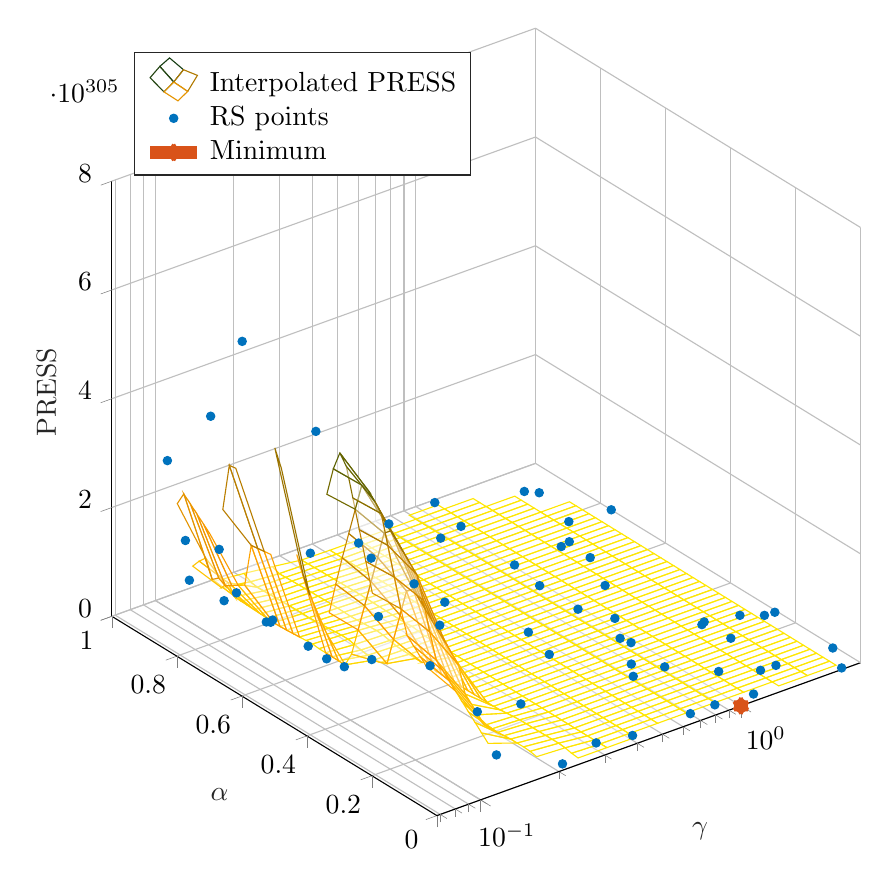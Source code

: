 % This file was created by matlab2tikz.
%
\definecolor{mycolor1}{rgb}{0.0,0.447,0.741}%
\definecolor{mycolor2}{rgb}{0.85,0.325,0.098}%
%
\begin{tikzpicture}

\begin{axis}[%
width=9.509cm,
height=10cm,
at={(0cm,0cm)},
scale only axis,
unbounded coords=jump,
xmode=log,
xmin=0.068,
xmax=2.88,
xminorticks=true,
tick align=outside,
xlabel style={font=\color{white!15!black}},
xlabel={$\gamma$},
ymin=0,
ymax=1,
ylabel style={font=\color{white!15!black}},
ylabel={$\alpha$},
zmin=0,
zmax=8e+305,
zlabel style={font=\color{white!15!black}},
zlabel={PRESS},
view={-37.5}{30},
axis background/.style={fill=white},
axis x line*=bottom,
axis y line*=left,
axis z line*=left,
xmajorgrids,
xminorgrids,
ymajorgrids,
zmajorgrids,
legend style={at={(0.03,0.97)}, anchor=north west, legend cell align=left, align=left, draw=white!15!black}
]

\addplot3[%
surf,
fill opacity=0.4, shader=flat corner, fill=white, z buffer=sort, colormap={mymap}{[1pt] rgb(0pt)=(1,0.906,0); rgb(1pt)=(1,0.902,0); rgb(2pt)=(1,0.898,0); rgb(3pt)=(1,0.894,0); rgb(4pt)=(1,0.89,0); rgb(5pt)=(1,0.886,0); rgb(6pt)=(1,0.882,0); rgb(7pt)=(1,0.879,0); rgb(8pt)=(1,0.875,0); rgb(9pt)=(1,0.871,0); rgb(10pt)=(1,0.867,0); rgb(11pt)=(1,0.863,0); rgb(12pt)=(1,0.859,0); rgb(13pt)=(1,0.855,0); rgb(14pt)=(1,0.852,0); rgb(15pt)=(1,0.848,0); rgb(16pt)=(1,0.844,0); rgb(17pt)=(1,0.84,0); rgb(18pt)=(1,0.836,0); rgb(19pt)=(1,0.832,0); rgb(20pt)=(1,0.829,0); rgb(21pt)=(1,0.825,0); rgb(22pt)=(1,0.821,0); rgb(23pt)=(1,0.817,0); rgb(24pt)=(1,0.814,0); rgb(25pt)=(1,0.81,0); rgb(26pt)=(1,0.806,0); rgb(27pt)=(1,0.802,0); rgb(28pt)=(1,0.798,0); rgb(29pt)=(1,0.795,0); rgb(30pt)=(1,0.791,0); rgb(31pt)=(1,0.787,0); rgb(32pt)=(1,0.783,0); rgb(33pt)=(1,0.78,0); rgb(34pt)=(1,0.776,0); rgb(35pt)=(1,0.772,0); rgb(36pt)=(1,0.769,0); rgb(37pt)=(1,0.765,0); rgb(38pt)=(1,0.761,0); rgb(39pt)=(1,0.758,0); rgb(40pt)=(1,0.754,0); rgb(41pt)=(1,0.75,0); rgb(42pt)=(1,0.746,0); rgb(43pt)=(1,0.743,0); rgb(44pt)=(1,0.739,0); rgb(45pt)=(1,0.736,0); rgb(46pt)=(1,0.732,0); rgb(47pt)=(1,0.728,0); rgb(48pt)=(1,0.725,0); rgb(49pt)=(1,0.721,0); rgb(50pt)=(1,0.717,0); rgb(51pt)=(1,0.714,0); rgb(52pt)=(1.0,0.71,0); rgb(53pt)=(1.0,0.706,0); rgb(54pt)=(1.0,0.703,0); rgb(55pt)=(1.0,0.699,0); rgb(56pt)=(1.0,0.695,0); rgb(57pt)=(1.0,0.691,0); rgb(58pt)=(1.0,0.687,0); rgb(59pt)=(1.0,0.683,0); rgb(60pt)=(0.999,0.679,0); rgb(61pt)=(0.999,0.675,0); rgb(62pt)=(0.999,0.672,0); rgb(63pt)=(0.999,0.668,0); rgb(64pt)=(0.999,0.664,0); rgb(65pt)=(0.999,0.66,0); rgb(66pt)=(0.999,0.656,0); rgb(67pt)=(0.998,0.653,0); rgb(68pt)=(0.998,0.649,0); rgb(69pt)=(0.998,0.646,0); rgb(70pt)=(0.998,0.642,0); rgb(71pt)=(0.998,0.639,0); rgb(72pt)=(0.997,0.636,0); rgb(73pt)=(0.997,0.633,0); rgb(74pt)=(0.997,0.63,0); rgb(75pt)=(0.997,0.627,0); rgb(76pt)=(0.996,0.625,0); rgb(77pt)=(0.996,0.622,0); rgb(78pt)=(0.995,0.62,0); rgb(79pt)=(0.993,0.618,0); rgb(80pt)=(0.991,0.616,0); rgb(81pt)=(0.989,0.614,0); rgb(82pt)=(0.986,0.611,0); rgb(83pt)=(0.982,0.61,0); rgb(84pt)=(0.979,0.608,0); rgb(85pt)=(0.974,0.606,0); rgb(86pt)=(0.97,0.604,0); rgb(87pt)=(0.965,0.602,0); rgb(88pt)=(0.96,0.601,0); rgb(89pt)=(0.955,0.599,0); rgb(90pt)=(0.95,0.597,0); rgb(91pt)=(0.944,0.595,0); rgb(92pt)=(0.939,0.594,0); rgb(93pt)=(0.933,0.592,0); rgb(94pt)=(0.927,0.591,0); rgb(95pt)=(0.922,0.589,0); rgb(96pt)=(0.916,0.587,0); rgb(97pt)=(0.911,0.585,0); rgb(98pt)=(0.905,0.584,0); rgb(99pt)=(0.9,0.582,0); rgb(100pt)=(0.895,0.58,0); rgb(101pt)=(0.891,0.578,0); rgb(102pt)=(0.886,0.576,0); rgb(103pt)=(0.882,0.575,0); rgb(104pt)=(0.878,0.573,0); rgb(105pt)=(0.874,0.571,0); rgb(106pt)=(0.869,0.569,0); rgb(107pt)=(0.865,0.567,0); rgb(108pt)=(0.861,0.565,0); rgb(109pt)=(0.857,0.563,0); rgb(110pt)=(0.852,0.561,0); rgb(111pt)=(0.848,0.559,0); rgb(112pt)=(0.844,0.557,0); rgb(113pt)=(0.84,0.555,0); rgb(114pt)=(0.836,0.553,0); rgb(115pt)=(0.832,0.551,0); rgb(116pt)=(0.827,0.549,0); rgb(117pt)=(0.823,0.547,0); rgb(118pt)=(0.819,0.545,0); rgb(119pt)=(0.815,0.543,0); rgb(120pt)=(0.811,0.541,0); rgb(121pt)=(0.807,0.539,0); rgb(122pt)=(0.803,0.537,0); rgb(123pt)=(0.799,0.535,0); rgb(124pt)=(0.794,0.533,0); rgb(125pt)=(0.79,0.531,0); rgb(126pt)=(0.786,0.528,0); rgb(127pt)=(0.782,0.526,0); rgb(128pt)=(0.778,0.524,0); rgb(129pt)=(0.775,0.522,0); rgb(130pt)=(0.771,0.52,0); rgb(131pt)=(0.767,0.518,0); rgb(132pt)=(0.763,0.516,0); rgb(133pt)=(0.76,0.514,0); rgb(134pt)=(0.756,0.512,0); rgb(135pt)=(0.753,0.51,0); rgb(136pt)=(0.749,0.508,0); rgb(137pt)=(0.746,0.506,0); rgb(138pt)=(0.742,0.504,0); rgb(139pt)=(0.739,0.502,0); rgb(140pt)=(0.735,0.5,0); rgb(141pt)=(0.732,0.498,0); rgb(142pt)=(0.728,0.496,0); rgb(143pt)=(0.725,0.494,0); rgb(144pt)=(0.721,0.492,0); rgb(145pt)=(0.717,0.49,0); rgb(146pt)=(0.713,0.488,0); rgb(147pt)=(0.709,0.486,0); rgb(148pt)=(0.705,0.484,0); rgb(149pt)=(0.701,0.482,0); rgb(150pt)=(0.696,0.48,0); rgb(151pt)=(0.692,0.478,0); rgb(152pt)=(0.687,0.476,0); rgb(153pt)=(0.682,0.475,0); rgb(154pt)=(0.677,0.473,0); rgb(155pt)=(0.672,0.471,0); rgb(156pt)=(0.666,0.469,0); rgb(157pt)=(0.66,0.467,0); rgb(158pt)=(0.653,0.466,0); rgb(159pt)=(0.647,0.464,0); rgb(160pt)=(0.64,0.462,0); rgb(161pt)=(0.633,0.461,0); rgb(162pt)=(0.626,0.459,0); rgb(163pt)=(0.618,0.458,0); rgb(164pt)=(0.611,0.456,0); rgb(165pt)=(0.603,0.454,0); rgb(166pt)=(0.596,0.453,0); rgb(167pt)=(0.588,0.451,0); rgb(168pt)=(0.58,0.45,0); rgb(169pt)=(0.572,0.448,0); rgb(170pt)=(0.565,0.446,0); rgb(171pt)=(0.557,0.445,0); rgb(172pt)=(0.549,0.443,0); rgb(173pt)=(0.541,0.441,0); rgb(174pt)=(0.534,0.44,0); rgb(175pt)=(0.527,0.438,0); rgb(176pt)=(0.519,0.436,0); rgb(177pt)=(0.512,0.434,0); rgb(178pt)=(0.505,0.432,0); rgb(179pt)=(0.499,0.43,3.925e-06); rgb(180pt)=(0.492,0.429,3.5e-05); rgb(181pt)=(0.485,0.427,9.631e-05); rgb(182pt)=(0.479,0.425,0.0); rgb(183pt)=(0.472,0.423,0.0); rgb(184pt)=(0.466,0.421,0.0); rgb(185pt)=(0.459,0.419,0.001); rgb(186pt)=(0.452,0.417,0.001); rgb(187pt)=(0.446,0.414,0.001); rgb(188pt)=(0.439,0.412,0.001); rgb(189pt)=(0.433,0.41,0.002); rgb(190pt)=(0.427,0.408,0.002); rgb(191pt)=(0.42,0.406,0.002); rgb(192pt)=(0.414,0.404,0.003); rgb(193pt)=(0.407,0.402,0.003); rgb(194pt)=(0.401,0.399,0.003); rgb(195pt)=(0.395,0.397,0.004); rgb(196pt)=(0.389,0.395,0.004); rgb(197pt)=(0.383,0.393,0.004); rgb(198pt)=(0.377,0.39,0.005); rgb(199pt)=(0.371,0.388,0.005); rgb(200pt)=(0.365,0.386,0.006); rgb(201pt)=(0.359,0.383,0.006); rgb(202pt)=(0.353,0.381,0.007); rgb(203pt)=(0.347,0.379,0.007); rgb(204pt)=(0.341,0.376,0.008); rgb(205pt)=(0.335,0.374,0.008); rgb(206pt)=(0.33,0.372,0.009); rgb(207pt)=(0.324,0.369,0.01); rgb(208pt)=(0.319,0.367,0.012); rgb(209pt)=(0.313,0.364,0.013); rgb(210pt)=(0.308,0.362,0.014); rgb(211pt)=(0.302,0.359,0.016); rgb(212pt)=(0.297,0.357,0.018); rgb(213pt)=(0.292,0.354,0.02); rgb(214pt)=(0.286,0.351,0.022); rgb(215pt)=(0.281,0.349,0.024); rgb(216pt)=(0.276,0.346,0.026); rgb(217pt)=(0.271,0.344,0.028); rgb(218pt)=(0.265,0.341,0.03); rgb(219pt)=(0.26,0.338,0.032); rgb(220pt)=(0.255,0.335,0.034); rgb(221pt)=(0.25,0.333,0.036); rgb(222pt)=(0.245,0.33,0.038); rgb(223pt)=(0.24,0.327,0.04); rgb(224pt)=(0.235,0.325,0.042); rgb(225pt)=(0.23,0.322,0.044); rgb(226pt)=(0.225,0.319,0.046); rgb(227pt)=(0.22,0.317,0.048); rgb(228pt)=(0.215,0.314,0.049); rgb(229pt)=(0.21,0.311,0.05); rgb(230pt)=(0.205,0.308,0.052); rgb(231pt)=(0.201,0.306,0.053); rgb(232pt)=(0.196,0.303,0.054); rgb(233pt)=(0.191,0.3,0.055); rgb(234pt)=(0.186,0.298,0.056); rgb(235pt)=(0.181,0.295,0.057); rgb(236pt)=(0.176,0.292,0.058); rgb(237pt)=(0.172,0.289,0.06); rgb(238pt)=(0.167,0.287,0.061); rgb(239pt)=(0.162,0.284,0.062); rgb(240pt)=(0.158,0.281,0.063); rgb(241pt)=(0.153,0.278,0.064); rgb(242pt)=(0.148,0.276,0.065); rgb(243pt)=(0.144,0.273,0.066); rgb(244pt)=(0.139,0.27,0.066); rgb(245pt)=(0.135,0.267,0.067); rgb(246pt)=(0.13,0.265,0.068); rgb(247pt)=(0.125,0.262,0.069); rgb(248pt)=(0.121,0.259,0.07); rgb(249pt)=(0.116,0.256,0.071); rgb(250pt)=(0.112,0.253,0.071); rgb(251pt)=(0.108,0.251,0.072); rgb(252pt)=(0.103,0.248,0.073); rgb(253pt)=(0.099,0.245,0.073); rgb(254pt)=(0.095,0.242,0.074); rgb(255pt)=(0.09,0.239,0.075)}, mesh/rows=51]
table[row sep=crcr, point meta=\thisrow{c}] {%
%
x	y	z	c\\
1e-05	0	nan	nan\\
1e-05	0.02	nan	nan\\
1e-05	0.04	nan	nan\\
1e-05	0.06	nan	nan\\
1e-05	0.08	nan	nan\\
1e-05	0.1	nan	nan\\
1e-05	0.12	nan	nan\\
1e-05	0.14	nan	nan\\
1e-05	0.16	nan	nan\\
1e-05	0.18	nan	nan\\
1e-05	0.2	nan	nan\\
1e-05	0.22	nan	nan\\
1e-05	0.24	nan	nan\\
1e-05	0.26	nan	nan\\
1e-05	0.28	nan	nan\\
1e-05	0.3	nan	nan\\
1e-05	0.32	nan	nan\\
1e-05	0.34	nan	nan\\
1e-05	0.36	nan	nan\\
1e-05	0.38	nan	nan\\
1e-05	0.4	nan	nan\\
1e-05	0.42	nan	nan\\
1e-05	0.44	nan	nan\\
1e-05	0.46	nan	nan\\
1e-05	0.48	nan	nan\\
1e-05	0.5	nan	nan\\
1e-05	0.52	nan	nan\\
1e-05	0.54	nan	nan\\
1e-05	0.56	nan	nan\\
1e-05	0.58	nan	nan\\
1e-05	0.6	nan	nan\\
1e-05	0.62	nan	nan\\
1e-05	0.64	nan	nan\\
1e-05	0.66	nan	nan\\
1e-05	0.68	nan	nan\\
1e-05	0.7	nan	nan\\
1e-05	0.72	nan	nan\\
1e-05	0.74	nan	nan\\
1e-05	0.76	nan	nan\\
1e-05	0.78	nan	nan\\
1e-05	0.8	nan	nan\\
1e-05	0.82	nan	nan\\
1e-05	0.84	nan	nan\\
1e-05	0.86	nan	nan\\
1e-05	0.88	nan	nan\\
1e-05	0.9	nan	nan\\
1e-05	0.92	nan	nan\\
1e-05	0.94	nan	nan\\
1e-05	0.96	nan	nan\\
1e-05	0.98	nan	nan\\
1e-05	1	nan	nan\\
1.288e-05	0	nan	nan\\
1.288e-05	0.02	nan	nan\\
1.288e-05	0.04	nan	nan\\
1.288e-05	0.06	nan	nan\\
1.288e-05	0.08	nan	nan\\
1.288e-05	0.1	nan	nan\\
1.288e-05	0.12	inf	inf\\
1.288e-05	0.14	inf	inf\\
1.288e-05	0.16	inf	inf\\
1.288e-05	0.18	inf	inf\\
1.288e-05	0.2	inf	inf\\
1.288e-05	0.22	inf	inf\\
1.288e-05	0.24	inf	inf\\
1.288e-05	0.26	inf	inf\\
1.288e-05	0.28	inf	inf\\
1.288e-05	0.3	inf	inf\\
1.288e-05	0.32	inf	inf\\
1.288e-05	0.34	inf	inf\\
1.288e-05	0.36	inf	inf\\
1.288e-05	0.38	inf	inf\\
1.288e-05	0.4	inf	inf\\
1.288e-05	0.42	inf	inf\\
1.288e-05	0.44	inf	inf\\
1.288e-05	0.46	inf	inf\\
1.288e-05	0.48	inf	inf\\
1.288e-05	0.5	inf	inf\\
1.288e-05	0.52	inf	inf\\
1.288e-05	0.54	inf	inf\\
1.288e-05	0.56	inf	inf\\
1.288e-05	0.58	inf	inf\\
1.288e-05	0.6	inf	inf\\
1.288e-05	0.62	inf	inf\\
1.288e-05	0.64	inf	inf\\
1.288e-05	0.66	inf	inf\\
1.288e-05	0.68	inf	inf\\
1.288e-05	0.7	inf	inf\\
1.288e-05	0.72	inf	inf\\
1.288e-05	0.74	inf	inf\\
1.288e-05	0.76	inf	inf\\
1.288e-05	0.78	inf	inf\\
1.288e-05	0.8	inf	inf\\
1.288e-05	0.82	inf	inf\\
1.288e-05	0.84	inf	inf\\
1.288e-05	0.86	inf	inf\\
1.288e-05	0.88	inf	inf\\
1.288e-05	0.9	nan	nan\\
1.288e-05	0.92	nan	nan\\
1.288e-05	0.94	nan	nan\\
1.288e-05	0.96	nan	nan\\
1.288e-05	0.98	nan	nan\\
1.288e-05	1	nan	nan\\
1.66e-05	0	nan	nan\\
1.66e-05	0.02	nan	nan\\
1.66e-05	0.04	nan	nan\\
1.66e-05	0.06	nan	nan\\
1.66e-05	0.08	nan	nan\\
1.66e-05	0.1	nan	nan\\
1.66e-05	0.12	inf	inf\\
1.66e-05	0.14	inf	inf\\
1.66e-05	0.16	inf	inf\\
1.66e-05	0.18	inf	inf\\
1.66e-05	0.2	inf	inf\\
1.66e-05	0.22	inf	inf\\
1.66e-05	0.24	inf	inf\\
1.66e-05	0.26	inf	inf\\
1.66e-05	0.28	inf	inf\\
1.66e-05	0.3	inf	inf\\
1.66e-05	0.32	inf	inf\\
1.66e-05	0.34	inf	inf\\
1.66e-05	0.36	inf	inf\\
1.66e-05	0.38	inf	inf\\
1.66e-05	0.4	inf	inf\\
1.66e-05	0.42	inf	inf\\
1.66e-05	0.44	inf	inf\\
1.66e-05	0.46	inf	inf\\
1.66e-05	0.48	inf	inf\\
1.66e-05	0.5	inf	inf\\
1.66e-05	0.52	inf	inf\\
1.66e-05	0.54	inf	inf\\
1.66e-05	0.56	inf	inf\\
1.66e-05	0.58	inf	inf\\
1.66e-05	0.6	inf	inf\\
1.66e-05	0.62	inf	inf\\
1.66e-05	0.64	inf	inf\\
1.66e-05	0.66	inf	inf\\
1.66e-05	0.68	inf	inf\\
1.66e-05	0.7	inf	inf\\
1.66e-05	0.72	inf	inf\\
1.66e-05	0.74	inf	inf\\
1.66e-05	0.76	inf	inf\\
1.66e-05	0.78	inf	inf\\
1.66e-05	0.8	inf	inf\\
1.66e-05	0.82	inf	inf\\
1.66e-05	0.84	inf	inf\\
1.66e-05	0.86	inf	inf\\
1.66e-05	0.88	inf	inf\\
1.66e-05	0.9	inf	inf\\
1.66e-05	0.92	inf	inf\\
1.66e-05	0.94	inf	inf\\
1.66e-05	0.96	inf	inf\\
1.66e-05	0.98	inf	inf\\
1.66e-05	1	nan	nan\\
2.138e-05	0	nan	nan\\
2.138e-05	0.02	nan	nan\\
2.138e-05	0.04	nan	nan\\
2.138e-05	0.06	nan	nan\\
2.138e-05	0.08	nan	nan\\
2.138e-05	0.1	inf	inf\\
2.138e-05	0.12	inf	inf\\
2.138e-05	0.14	inf	inf\\
2.138e-05	0.16	inf	inf\\
2.138e-05	0.18	inf	inf\\
2.138e-05	0.2	inf	inf\\
2.138e-05	0.22	inf	inf\\
2.138e-05	0.24	inf	inf\\
2.138e-05	0.26	inf	inf\\
2.138e-05	0.28	inf	inf\\
2.138e-05	0.3	inf	inf\\
2.138e-05	0.32	inf	inf\\
2.138e-05	0.34	inf	inf\\
2.138e-05	0.36	inf	inf\\
2.138e-05	0.38	inf	inf\\
2.138e-05	0.4	inf	inf\\
2.138e-05	0.42	inf	inf\\
2.138e-05	0.44	inf	inf\\
2.138e-05	0.46	inf	inf\\
2.138e-05	0.48	inf	inf\\
2.138e-05	0.5	inf	inf\\
2.138e-05	0.52	inf	inf\\
2.138e-05	0.54	inf	inf\\
2.138e-05	0.56	inf	inf\\
2.138e-05	0.58	inf	inf\\
2.138e-05	0.6	inf	inf\\
2.138e-05	0.62	inf	inf\\
2.138e-05	0.64	inf	inf\\
2.138e-05	0.66	inf	inf\\
2.138e-05	0.68	inf	inf\\
2.138e-05	0.7	inf	inf\\
2.138e-05	0.72	inf	inf\\
2.138e-05	0.74	inf	inf\\
2.138e-05	0.76	inf	inf\\
2.138e-05	0.78	inf	inf\\
2.138e-05	0.8	inf	inf\\
2.138e-05	0.82	inf	inf\\
2.138e-05	0.84	inf	inf\\
2.138e-05	0.86	inf	inf\\
2.138e-05	0.88	inf	inf\\
2.138e-05	0.9	inf	inf\\
2.138e-05	0.92	inf	inf\\
2.138e-05	0.94	inf	inf\\
2.138e-05	0.96	inf	inf\\
2.138e-05	0.98	inf	inf\\
2.138e-05	1	nan	nan\\
2.754e-05	0	nan	nan\\
2.754e-05	0.02	nan	nan\\
2.754e-05	0.04	nan	nan\\
2.754e-05	0.06	nan	nan\\
2.754e-05	0.08	nan	nan\\
2.754e-05	0.1	inf	inf\\
2.754e-05	0.12	inf	inf\\
2.754e-05	0.14	inf	inf\\
2.754e-05	0.16	inf	inf\\
2.754e-05	0.18	inf	inf\\
2.754e-05	0.2	inf	inf\\
2.754e-05	0.22	inf	inf\\
2.754e-05	0.24	inf	inf\\
2.754e-05	0.26	inf	inf\\
2.754e-05	0.28	inf	inf\\
2.754e-05	0.3	inf	inf\\
2.754e-05	0.32	inf	inf\\
2.754e-05	0.34	inf	inf\\
2.754e-05	0.36	inf	inf\\
2.754e-05	0.38	inf	inf\\
2.754e-05	0.4	inf	inf\\
2.754e-05	0.42	inf	inf\\
2.754e-05	0.44	inf	inf\\
2.754e-05	0.46	inf	inf\\
2.754e-05	0.48	inf	inf\\
2.754e-05	0.5	inf	inf\\
2.754e-05	0.52	inf	inf\\
2.754e-05	0.54	inf	inf\\
2.754e-05	0.56	inf	inf\\
2.754e-05	0.58	inf	inf\\
2.754e-05	0.6	inf	inf\\
2.754e-05	0.62	inf	inf\\
2.754e-05	0.64	inf	inf\\
2.754e-05	0.66	inf	inf\\
2.754e-05	0.68	inf	inf\\
2.754e-05	0.7	inf	inf\\
2.754e-05	0.72	inf	inf\\
2.754e-05	0.74	inf	inf\\
2.754e-05	0.76	inf	inf\\
2.754e-05	0.78	inf	inf\\
2.754e-05	0.8	inf	inf\\
2.754e-05	0.82	inf	inf\\
2.754e-05	0.84	inf	inf\\
2.754e-05	0.86	inf	inf\\
2.754e-05	0.88	inf	inf\\
2.754e-05	0.9	inf	inf\\
2.754e-05	0.92	inf	inf\\
2.754e-05	0.94	inf	inf\\
2.754e-05	0.96	inf	inf\\
2.754e-05	0.98	inf	inf\\
2.754e-05	1	nan	nan\\
3.548e-05	0	nan	nan\\
3.548e-05	0.02	nan	nan\\
3.548e-05	0.04	nan	nan\\
3.548e-05	0.06	nan	nan\\
3.548e-05	0.08	nan	nan\\
3.548e-05	0.1	inf	inf\\
3.548e-05	0.12	inf	inf\\
3.548e-05	0.14	inf	inf\\
3.548e-05	0.16	inf	inf\\
3.548e-05	0.18	inf	inf\\
3.548e-05	0.2	inf	inf\\
3.548e-05	0.22	inf	inf\\
3.548e-05	0.24	inf	inf\\
3.548e-05	0.26	inf	inf\\
3.548e-05	0.28	inf	inf\\
3.548e-05	0.3	inf	inf\\
3.548e-05	0.32	inf	inf\\
3.548e-05	0.34	inf	inf\\
3.548e-05	0.36	inf	inf\\
3.548e-05	0.38	inf	inf\\
3.548e-05	0.4	inf	inf\\
3.548e-05	0.42	inf	inf\\
3.548e-05	0.44	inf	inf\\
3.548e-05	0.46	inf	inf\\
3.548e-05	0.48	inf	inf\\
3.548e-05	0.5	inf	inf\\
3.548e-05	0.52	inf	inf\\
3.548e-05	0.54	inf	inf\\
3.548e-05	0.56	inf	inf\\
3.548e-05	0.58	inf	inf\\
3.548e-05	0.6	inf	inf\\
3.548e-05	0.62	inf	inf\\
3.548e-05	0.64	inf	inf\\
3.548e-05	0.66	inf	inf\\
3.548e-05	0.68	inf	inf\\
3.548e-05	0.7	inf	inf\\
3.548e-05	0.72	inf	inf\\
3.548e-05	0.74	inf	inf\\
3.548e-05	0.76	inf	inf\\
3.548e-05	0.78	inf	inf\\
3.548e-05	0.8	inf	inf\\
3.548e-05	0.82	inf	inf\\
3.548e-05	0.84	inf	inf\\
3.548e-05	0.86	inf	inf\\
3.548e-05	0.88	inf	inf\\
3.548e-05	0.9	inf	inf\\
3.548e-05	0.92	inf	inf\\
3.548e-05	0.94	inf	inf\\
3.548e-05	0.96	inf	inf\\
3.548e-05	0.98	inf	inf\\
3.548e-05	1	nan	nan\\
4.571e-05	0	nan	nan\\
4.571e-05	0.02	nan	nan\\
4.571e-05	0.04	nan	nan\\
4.571e-05	0.06	nan	nan\\
4.571e-05	0.08	inf	inf\\
4.571e-05	0.1	inf	inf\\
4.571e-05	0.12	inf	inf\\
4.571e-05	0.14	inf	inf\\
4.571e-05	0.16	inf	inf\\
4.571e-05	0.18	inf	inf\\
4.571e-05	0.2	inf	inf\\
4.571e-05	0.22	inf	inf\\
4.571e-05	0.24	inf	inf\\
4.571e-05	0.26	inf	inf\\
4.571e-05	0.28	inf	inf\\
4.571e-05	0.3	inf	inf\\
4.571e-05	0.32	inf	inf\\
4.571e-05	0.34	inf	inf\\
4.571e-05	0.36	inf	inf\\
4.571e-05	0.38	inf	inf\\
4.571e-05	0.4	inf	inf\\
4.571e-05	0.42	inf	inf\\
4.571e-05	0.44	inf	inf\\
4.571e-05	0.46	inf	inf\\
4.571e-05	0.48	inf	inf\\
4.571e-05	0.5	inf	inf\\
4.571e-05	0.52	inf	inf\\
4.571e-05	0.54	inf	inf\\
4.571e-05	0.56	inf	inf\\
4.571e-05	0.58	inf	inf\\
4.571e-05	0.6	inf	inf\\
4.571e-05	0.62	inf	inf\\
4.571e-05	0.64	inf	inf\\
4.571e-05	0.66	inf	inf\\
4.571e-05	0.68	inf	inf\\
4.571e-05	0.7	inf	inf\\
4.571e-05	0.72	inf	inf\\
4.571e-05	0.74	inf	inf\\
4.571e-05	0.76	inf	inf\\
4.571e-05	0.78	inf	inf\\
4.571e-05	0.8	inf	inf\\
4.571e-05	0.82	inf	inf\\
4.571e-05	0.84	inf	inf\\
4.571e-05	0.86	inf	inf\\
4.571e-05	0.88	inf	inf\\
4.571e-05	0.9	inf	inf\\
4.571e-05	0.92	inf	inf\\
4.571e-05	0.94	inf	inf\\
4.571e-05	0.96	inf	inf\\
4.571e-05	0.98	inf	inf\\
4.571e-05	1	nan	nan\\
5.888e-05	0	nan	nan\\
5.888e-05	0.02	nan	nan\\
5.888e-05	0.04	nan	nan\\
5.888e-05	0.06	inf	inf\\
5.888e-05	0.08	inf	inf\\
5.888e-05	0.1	inf	inf\\
5.888e-05	0.12	inf	inf\\
5.888e-05	0.14	inf	inf\\
5.888e-05	0.16	inf	inf\\
5.888e-05	0.18	inf	inf\\
5.888e-05	0.2	inf	inf\\
5.888e-05	0.22	inf	inf\\
5.888e-05	0.24	inf	inf\\
5.888e-05	0.26	inf	inf\\
5.888e-05	0.28	inf	inf\\
5.888e-05	0.3	inf	inf\\
5.888e-05	0.32	inf	inf\\
5.888e-05	0.34	inf	inf\\
5.888e-05	0.36	inf	inf\\
5.888e-05	0.38	inf	inf\\
5.888e-05	0.4	inf	inf\\
5.888e-05	0.42	inf	inf\\
5.888e-05	0.44	inf	inf\\
5.888e-05	0.46	inf	inf\\
5.888e-05	0.48	inf	inf\\
5.888e-05	0.5	inf	inf\\
5.888e-05	0.52	inf	inf\\
5.888e-05	0.54	inf	inf\\
5.888e-05	0.56	inf	inf\\
5.888e-05	0.58	inf	inf\\
5.888e-05	0.6	inf	inf\\
5.888e-05	0.62	inf	inf\\
5.888e-05	0.64	inf	inf\\
5.888e-05	0.66	inf	inf\\
5.888e-05	0.68	inf	inf\\
5.888e-05	0.7	inf	inf\\
5.888e-05	0.72	inf	inf\\
5.888e-05	0.74	inf	inf\\
5.888e-05	0.76	inf	inf\\
5.888e-05	0.78	inf	inf\\
5.888e-05	0.8	inf	inf\\
5.888e-05	0.82	inf	inf\\
5.888e-05	0.84	inf	inf\\
5.888e-05	0.86	inf	inf\\
5.888e-05	0.88	inf	inf\\
5.888e-05	0.9	inf	inf\\
5.888e-05	0.92	inf	inf\\
5.888e-05	0.94	inf	inf\\
5.888e-05	0.96	inf	inf\\
5.888e-05	0.98	inf	inf\\
5.888e-05	1	nan	nan\\
7.586e-05	0	nan	nan\\
7.586e-05	0.02	nan	nan\\
7.586e-05	0.04	inf	inf\\
7.586e-05	0.06	inf	inf\\
7.586e-05	0.08	inf	inf\\
7.586e-05	0.1	inf	inf\\
7.586e-05	0.12	inf	inf\\
7.586e-05	0.14	inf	inf\\
7.586e-05	0.16	inf	inf\\
7.586e-05	0.18	inf	inf\\
7.586e-05	0.2	inf	inf\\
7.586e-05	0.22	inf	inf\\
7.586e-05	0.24	inf	inf\\
7.586e-05	0.26	inf	inf\\
7.586e-05	0.28	inf	inf\\
7.586e-05	0.3	inf	inf\\
7.586e-05	0.32	inf	inf\\
7.586e-05	0.34	inf	inf\\
7.586e-05	0.36	inf	inf\\
7.586e-05	0.38	inf	inf\\
7.586e-05	0.4	inf	inf\\
7.586e-05	0.42	inf	inf\\
7.586e-05	0.44	inf	inf\\
7.586e-05	0.46	inf	inf\\
7.586e-05	0.48	inf	inf\\
7.586e-05	0.5	inf	inf\\
7.586e-05	0.52	inf	inf\\
7.586e-05	0.54	inf	inf\\
7.586e-05	0.56	inf	inf\\
7.586e-05	0.58	inf	inf\\
7.586e-05	0.6	inf	inf\\
7.586e-05	0.62	inf	inf\\
7.586e-05	0.64	inf	inf\\
7.586e-05	0.66	inf	inf\\
7.586e-05	0.68	inf	inf\\
7.586e-05	0.7	inf	inf\\
7.586e-05	0.72	inf	inf\\
7.586e-05	0.74	inf	inf\\
7.586e-05	0.76	inf	inf\\
7.586e-05	0.78	inf	inf\\
7.586e-05	0.8	inf	inf\\
7.586e-05	0.82	inf	inf\\
7.586e-05	0.84	inf	inf\\
7.586e-05	0.86	inf	inf\\
7.586e-05	0.88	inf	inf\\
7.586e-05	0.9	inf	inf\\
7.586e-05	0.92	inf	inf\\
7.586e-05	0.94	inf	inf\\
7.586e-05	0.96	inf	inf\\
7.586e-05	0.98	inf	inf\\
7.586e-05	1	nan	nan\\
9.772e-05	0	nan	nan\\
9.772e-05	0.02	inf	inf\\
9.772e-05	0.04	inf	inf\\
9.772e-05	0.06	inf	inf\\
9.772e-05	0.08	inf	inf\\
9.772e-05	0.1	inf	inf\\
9.772e-05	0.12	inf	inf\\
9.772e-05	0.14	inf	inf\\
9.772e-05	0.16	inf	inf\\
9.772e-05	0.18	inf	inf\\
9.772e-05	0.2	inf	inf\\
9.772e-05	0.22	inf	inf\\
9.772e-05	0.24	inf	inf\\
9.772e-05	0.26	inf	inf\\
9.772e-05	0.28	inf	inf\\
9.772e-05	0.3	inf	inf\\
9.772e-05	0.32	inf	inf\\
9.772e-05	0.34	inf	inf\\
9.772e-05	0.36	inf	inf\\
9.772e-05	0.38	inf	inf\\
9.772e-05	0.4	inf	inf\\
9.772e-05	0.42	inf	inf\\
9.772e-05	0.44	inf	inf\\
9.772e-05	0.46	inf	inf\\
9.772e-05	0.48	inf	inf\\
9.772e-05	0.5	inf	inf\\
9.772e-05	0.52	inf	inf\\
9.772e-05	0.54	inf	inf\\
9.772e-05	0.56	inf	inf\\
9.772e-05	0.58	inf	inf\\
9.772e-05	0.6	inf	inf\\
9.772e-05	0.62	inf	inf\\
9.772e-05	0.64	inf	inf\\
9.772e-05	0.66	inf	inf\\
9.772e-05	0.68	inf	inf\\
9.772e-05	0.7	inf	inf\\
9.772e-05	0.72	inf	inf\\
9.772e-05	0.74	inf	inf\\
9.772e-05	0.76	inf	inf\\
9.772e-05	0.78	inf	inf\\
9.772e-05	0.8	inf	inf\\
9.772e-05	0.82	inf	inf\\
9.772e-05	0.84	inf	inf\\
9.772e-05	0.86	inf	inf\\
9.772e-05	0.88	inf	inf\\
9.772e-05	0.9	inf	inf\\
9.772e-05	0.92	inf	inf\\
9.772e-05	0.94	inf	inf\\
9.772e-05	0.96	inf	inf\\
9.772e-05	0.98	inf	inf\\
9.772e-05	1	nan	nan\\
0.0	0	nan	nan\\
0.0	0.02	inf	inf\\
0.0	0.04	inf	inf\\
0.0	0.06	inf	inf\\
0.0	0.08	inf	inf\\
0.0	0.1	inf	inf\\
0.0	0.12	inf	inf\\
0.0	0.14	inf	inf\\
0.0	0.16	inf	inf\\
0.0	0.18	inf	inf\\
0.0	0.2	inf	inf\\
0.0	0.22	inf	inf\\
0.0	0.24	inf	inf\\
0.0	0.26	inf	inf\\
0.0	0.28	inf	inf\\
0.0	0.3	inf	inf\\
0.0	0.32	inf	inf\\
0.0	0.34	inf	inf\\
0.0	0.36	inf	inf\\
0.0	0.38	inf	inf\\
0.0	0.4	inf	inf\\
0.0	0.42	inf	inf\\
0.0	0.44	inf	inf\\
0.0	0.46	inf	inf\\
0.0	0.48	inf	inf\\
0.0	0.5	inf	inf\\
0.0	0.52	inf	inf\\
0.0	0.54	inf	inf\\
0.0	0.56	inf	inf\\
0.0	0.58	inf	inf\\
0.0	0.6	inf	inf\\
0.0	0.62	inf	inf\\
0.0	0.64	inf	inf\\
0.0	0.66	inf	inf\\
0.0	0.68	inf	inf\\
0.0	0.7	inf	inf\\
0.0	0.72	inf	inf\\
0.0	0.74	inf	inf\\
0.0	0.76	inf	inf\\
0.0	0.78	inf	inf\\
0.0	0.8	inf	inf\\
0.0	0.82	inf	inf\\
0.0	0.84	inf	inf\\
0.0	0.86	inf	inf\\
0.0	0.88	inf	inf\\
0.0	0.9	inf	inf\\
0.0	0.92	inf	inf\\
0.0	0.94	inf	inf\\
0.0	0.96	inf	inf\\
0.0	0.98	inf	inf\\
0.0	1	nan	nan\\
0.0	0	nan	nan\\
0.0	0.02	inf	inf\\
0.0	0.04	inf	inf\\
0.0	0.06	inf	inf\\
0.0	0.08	inf	inf\\
0.0	0.1	inf	inf\\
0.0	0.12	inf	inf\\
0.0	0.14	inf	inf\\
0.0	0.16	inf	inf\\
0.0	0.18	inf	inf\\
0.0	0.2	inf	inf\\
0.0	0.22	inf	inf\\
0.0	0.24	inf	inf\\
0.0	0.26	inf	inf\\
0.0	0.28	inf	inf\\
0.0	0.3	inf	inf\\
0.0	0.32	inf	inf\\
0.0	0.34	inf	inf\\
0.0	0.36	inf	inf\\
0.0	0.38	inf	inf\\
0.0	0.4	inf	inf\\
0.0	0.42	inf	inf\\
0.0	0.44	inf	inf\\
0.0	0.46	inf	inf\\
0.0	0.48	inf	inf\\
0.0	0.5	inf	inf\\
0.0	0.52	inf	inf\\
0.0	0.54	inf	inf\\
0.0	0.56	inf	inf\\
0.0	0.58	inf	inf\\
0.0	0.6	inf	inf\\
0.0	0.62	inf	inf\\
0.0	0.64	inf	inf\\
0.0	0.66	inf	inf\\
0.0	0.68	inf	inf\\
0.0	0.7	inf	inf\\
0.0	0.72	inf	inf\\
0.0	0.74	inf	inf\\
0.0	0.76	inf	inf\\
0.0	0.78	inf	inf\\
0.0	0.8	inf	inf\\
0.0	0.82	inf	inf\\
0.0	0.84	inf	inf\\
0.0	0.86	inf	inf\\
0.0	0.88	inf	inf\\
0.0	0.9	inf	inf\\
0.0	0.92	inf	inf\\
0.0	0.94	inf	inf\\
0.0	0.96	inf	inf\\
0.0	0.98	inf	inf\\
0.0	1	nan	nan\\
0.0	0	nan	nan\\
0.0	0.02	inf	inf\\
0.0	0.04	inf	inf\\
0.0	0.06	inf	inf\\
0.0	0.08	inf	inf\\
0.0	0.1	inf	inf\\
0.0	0.12	inf	inf\\
0.0	0.14	inf	inf\\
0.0	0.16	inf	inf\\
0.0	0.18	inf	inf\\
0.0	0.2	inf	inf\\
0.0	0.22	inf	inf\\
0.0	0.24	inf	inf\\
0.0	0.26	inf	inf\\
0.0	0.28	inf	inf\\
0.0	0.3	inf	inf\\
0.0	0.32	inf	inf\\
0.0	0.34	inf	inf\\
0.0	0.36	inf	inf\\
0.0	0.38	inf	inf\\
0.0	0.4	inf	inf\\
0.0	0.42	inf	inf\\
0.0	0.44	inf	inf\\
0.0	0.46	inf	inf\\
0.0	0.48	inf	inf\\
0.0	0.5	inf	inf\\
0.0	0.52	inf	inf\\
0.0	0.54	inf	inf\\
0.0	0.56	inf	inf\\
0.0	0.58	inf	inf\\
0.0	0.6	inf	inf\\
0.0	0.62	inf	inf\\
0.0	0.64	inf	inf\\
0.0	0.66	inf	inf\\
0.0	0.68	inf	inf\\
0.0	0.7	inf	inf\\
0.0	0.72	inf	inf\\
0.0	0.74	inf	inf\\
0.0	0.76	inf	inf\\
0.0	0.78	inf	inf\\
0.0	0.8	inf	inf\\
0.0	0.82	inf	inf\\
0.0	0.84	inf	inf\\
0.0	0.86	inf	inf\\
0.0	0.88	inf	inf\\
0.0	0.9	inf	inf\\
0.0	0.92	inf	inf\\
0.0	0.94	inf	inf\\
0.0	0.96	inf	inf\\
0.0	0.98	inf	inf\\
0.0	1	nan	nan\\
0.0	0	nan	nan\\
0.0	0.02	inf	inf\\
0.0	0.04	inf	inf\\
0.0	0.06	inf	inf\\
0.0	0.08	inf	inf\\
0.0	0.1	inf	inf\\
0.0	0.12	inf	inf\\
0.0	0.14	inf	inf\\
0.0	0.16	inf	inf\\
0.0	0.18	inf	inf\\
0.0	0.2	inf	inf\\
0.0	0.22	inf	inf\\
0.0	0.24	inf	inf\\
0.0	0.26	inf	inf\\
0.0	0.28	inf	inf\\
0.0	0.3	inf	inf\\
0.0	0.32	inf	inf\\
0.0	0.34	inf	inf\\
0.0	0.36	inf	inf\\
0.0	0.38	inf	inf\\
0.0	0.4	inf	inf\\
0.0	0.42	inf	inf\\
0.0	0.44	inf	inf\\
0.0	0.46	inf	inf\\
0.0	0.48	inf	inf\\
0.0	0.5	inf	inf\\
0.0	0.52	inf	inf\\
0.0	0.54	inf	inf\\
0.0	0.56	inf	inf\\
0.0	0.58	inf	inf\\
0.0	0.6	inf	inf\\
0.0	0.62	inf	inf\\
0.0	0.64	inf	inf\\
0.0	0.66	inf	inf\\
0.0	0.68	inf	inf\\
0.0	0.7	inf	inf\\
0.0	0.72	inf	inf\\
0.0	0.74	inf	inf\\
0.0	0.76	inf	inf\\
0.0	0.78	inf	inf\\
0.0	0.8	inf	inf\\
0.0	0.82	inf	inf\\
0.0	0.84	inf	inf\\
0.0	0.86	inf	inf\\
0.0	0.88	inf	inf\\
0.0	0.9	inf	inf\\
0.0	0.92	inf	inf\\
0.0	0.94	inf	inf\\
0.0	0.96	inf	inf\\
0.0	0.98	inf	inf\\
0.0	1	nan	nan\\
0.0	0	nan	nan\\
0.0	0.02	inf	inf\\
0.0	0.04	inf	inf\\
0.0	0.06	inf	inf\\
0.0	0.08	inf	inf\\
0.0	0.1	inf	inf\\
0.0	0.12	inf	inf\\
0.0	0.14	inf	inf\\
0.0	0.16	inf	inf\\
0.0	0.18	inf	inf\\
0.0	0.2	inf	inf\\
0.0	0.22	inf	inf\\
0.0	0.24	inf	inf\\
0.0	0.26	inf	inf\\
0.0	0.28	inf	inf\\
0.0	0.3	inf	inf\\
0.0	0.32	inf	inf\\
0.0	0.34	inf	inf\\
0.0	0.36	inf	inf\\
0.0	0.38	inf	inf\\
0.0	0.4	inf	inf\\
0.0	0.42	inf	inf\\
0.0	0.44	inf	inf\\
0.0	0.46	inf	inf\\
0.0	0.48	inf	inf\\
0.0	0.5	inf	inf\\
0.0	0.52	inf	inf\\
0.0	0.54	inf	inf\\
0.0	0.56	inf	inf\\
0.0	0.58	inf	inf\\
0.0	0.6	inf	inf\\
0.0	0.62	inf	inf\\
0.0	0.64	inf	inf\\
0.0	0.66	inf	inf\\
0.0	0.68	inf	inf\\
0.0	0.7	inf	inf\\
0.0	0.72	inf	inf\\
0.0	0.74	inf	inf\\
0.0	0.76	inf	inf\\
0.0	0.78	inf	inf\\
0.0	0.8	inf	inf\\
0.0	0.82	inf	inf\\
0.0	0.84	inf	inf\\
0.0	0.86	inf	inf\\
0.0	0.88	inf	inf\\
0.0	0.9	inf	inf\\
0.0	0.92	inf	inf\\
0.0	0.94	inf	inf\\
0.0	0.96	inf	inf\\
0.0	0.98	inf	inf\\
0.0	1	nan	nan\\
0.0	0	nan	nan\\
0.0	0.02	inf	inf\\
0.0	0.04	inf	inf\\
0.0	0.06	inf	inf\\
0.0	0.08	inf	inf\\
0.0	0.1	inf	inf\\
0.0	0.12	inf	inf\\
0.0	0.14	inf	inf\\
0.0	0.16	inf	inf\\
0.0	0.18	inf	inf\\
0.0	0.2	inf	inf\\
0.0	0.22	inf	inf\\
0.0	0.24	inf	inf\\
0.0	0.26	inf	inf\\
0.0	0.28	inf	inf\\
0.0	0.3	inf	inf\\
0.0	0.32	inf	inf\\
0.0	0.34	inf	inf\\
0.0	0.36	inf	inf\\
0.0	0.38	inf	inf\\
0.0	0.4	inf	inf\\
0.0	0.42	inf	inf\\
0.0	0.44	inf	inf\\
0.0	0.46	inf	inf\\
0.0	0.48	inf	inf\\
0.0	0.5	inf	inf\\
0.0	0.52	inf	inf\\
0.0	0.54	inf	inf\\
0.0	0.56	inf	inf\\
0.0	0.58	inf	inf\\
0.0	0.6	inf	inf\\
0.0	0.62	inf	inf\\
0.0	0.64	inf	inf\\
0.0	0.66	inf	inf\\
0.0	0.68	inf	inf\\
0.0	0.7	inf	inf\\
0.0	0.72	inf	inf\\
0.0	0.74	inf	inf\\
0.0	0.76	inf	inf\\
0.0	0.78	inf	inf\\
0.0	0.8	inf	inf\\
0.0	0.82	inf	inf\\
0.0	0.84	inf	inf\\
0.0	0.86	inf	inf\\
0.0	0.88	inf	inf\\
0.0	0.9	inf	inf\\
0.0	0.92	inf	inf\\
0.0	0.94	inf	inf\\
0.0	0.96	inf	inf\\
0.0	0.98	inf	inf\\
0.0	1	nan	nan\\
0.001	0	nan	nan\\
0.001	0.02	inf	inf\\
0.001	0.04	inf	inf\\
0.001	0.06	inf	inf\\
0.001	0.08	inf	inf\\
0.001	0.1	inf	inf\\
0.001	0.12	inf	inf\\
0.001	0.14	inf	inf\\
0.001	0.16	inf	inf\\
0.001	0.18	inf	inf\\
0.001	0.2	inf	inf\\
0.001	0.22	inf	inf\\
0.001	0.24	inf	inf\\
0.001	0.26	inf	inf\\
0.001	0.28	inf	inf\\
0.001	0.3	inf	inf\\
0.001	0.32	inf	inf\\
0.001	0.34	inf	inf\\
0.001	0.36	inf	inf\\
0.001	0.38	inf	inf\\
0.001	0.4	inf	inf\\
0.001	0.42	inf	inf\\
0.001	0.44	inf	inf\\
0.001	0.46	inf	inf\\
0.001	0.48	inf	inf\\
0.001	0.5	inf	inf\\
0.001	0.52	inf	inf\\
0.001	0.54	inf	inf\\
0.001	0.56	inf	inf\\
0.001	0.58	inf	inf\\
0.001	0.6	inf	inf\\
0.001	0.62	inf	inf\\
0.001	0.64	inf	inf\\
0.001	0.66	inf	inf\\
0.001	0.68	inf	inf\\
0.001	0.7	inf	inf\\
0.001	0.72	inf	inf\\
0.001	0.74	inf	inf\\
0.001	0.76	inf	inf\\
0.001	0.78	inf	inf\\
0.001	0.8	inf	inf\\
0.001	0.82	inf	inf\\
0.001	0.84	inf	inf\\
0.001	0.86	inf	inf\\
0.001	0.88	inf	inf\\
0.001	0.9	inf	inf\\
0.001	0.92	inf	inf\\
0.001	0.94	inf	inf\\
0.001	0.96	inf	inf\\
0.001	0.98	inf	inf\\
0.001	1	nan	nan\\
0.001	0	nan	nan\\
0.001	0.02	inf	inf\\
0.001	0.04	inf	inf\\
0.001	0.06	inf	inf\\
0.001	0.08	inf	inf\\
0.001	0.1	inf	inf\\
0.001	0.12	inf	inf\\
0.001	0.14	inf	inf\\
0.001	0.16	inf	inf\\
0.001	0.18	inf	inf\\
0.001	0.2	inf	inf\\
0.001	0.22	inf	inf\\
0.001	0.24	inf	inf\\
0.001	0.26	inf	inf\\
0.001	0.28	inf	inf\\
0.001	0.3	inf	inf\\
0.001	0.32	inf	inf\\
0.001	0.34	inf	inf\\
0.001	0.36	inf	inf\\
0.001	0.38	inf	inf\\
0.001	0.4	inf	inf\\
0.001	0.42	inf	inf\\
0.001	0.44	inf	inf\\
0.001	0.46	inf	inf\\
0.001	0.48	inf	inf\\
0.001	0.5	inf	inf\\
0.001	0.52	inf	inf\\
0.001	0.54	inf	inf\\
0.001	0.56	inf	inf\\
0.001	0.58	inf	inf\\
0.001	0.6	inf	inf\\
0.001	0.62	inf	inf\\
0.001	0.64	inf	inf\\
0.001	0.66	inf	inf\\
0.001	0.68	inf	inf\\
0.001	0.7	inf	inf\\
0.001	0.72	inf	inf\\
0.001	0.74	inf	inf\\
0.001	0.76	inf	inf\\
0.001	0.78	inf	inf\\
0.001	0.8	inf	inf\\
0.001	0.82	inf	inf\\
0.001	0.84	inf	inf\\
0.001	0.86	inf	inf\\
0.001	0.88	inf	inf\\
0.001	0.9	inf	inf\\
0.001	0.92	inf	inf\\
0.001	0.94	inf	inf\\
0.001	0.96	inf	inf\\
0.001	0.98	inf	inf\\
0.001	1	nan	nan\\
0.001	0	nan	nan\\
0.001	0.02	inf	inf\\
0.001	0.04	inf	inf\\
0.001	0.06	inf	inf\\
0.001	0.08	inf	inf\\
0.001	0.1	inf	inf\\
0.001	0.12	inf	inf\\
0.001	0.14	inf	inf\\
0.001	0.16	inf	inf\\
0.001	0.18	inf	inf\\
0.001	0.2	inf	inf\\
0.001	0.22	inf	inf\\
0.001	0.24	inf	inf\\
0.001	0.26	inf	inf\\
0.001	0.28	inf	inf\\
0.001	0.3	inf	inf\\
0.001	0.32	inf	inf\\
0.001	0.34	inf	inf\\
0.001	0.36	inf	inf\\
0.001	0.38	inf	inf\\
0.001	0.4	inf	inf\\
0.001	0.42	inf	inf\\
0.001	0.44	inf	inf\\
0.001	0.46	inf	inf\\
0.001	0.48	inf	inf\\
0.001	0.5	inf	inf\\
0.001	0.52	inf	inf\\
0.001	0.54	inf	inf\\
0.001	0.56	inf	inf\\
0.001	0.58	inf	inf\\
0.001	0.6	inf	inf\\
0.001	0.62	inf	inf\\
0.001	0.64	inf	inf\\
0.001	0.66	inf	inf\\
0.001	0.68	inf	inf\\
0.001	0.7	inf	inf\\
0.001	0.72	inf	inf\\
0.001	0.74	inf	inf\\
0.001	0.76	inf	inf\\
0.001	0.78	inf	inf\\
0.001	0.8	inf	inf\\
0.001	0.82	inf	inf\\
0.001	0.84	inf	inf\\
0.001	0.86	inf	inf\\
0.001	0.88	inf	inf\\
0.001	0.9	inf	inf\\
0.001	0.92	inf	inf\\
0.001	0.94	inf	inf\\
0.001	0.96	inf	inf\\
0.001	0.98	inf	inf\\
0.001	1	nan	nan\\
0.001	0	nan	nan\\
0.001	0.02	inf	inf\\
0.001	0.04	inf	inf\\
0.001	0.06	inf	inf\\
0.001	0.08	inf	inf\\
0.001	0.1	inf	inf\\
0.001	0.12	inf	inf\\
0.001	0.14	inf	inf\\
0.001	0.16	inf	inf\\
0.001	0.18	inf	inf\\
0.001	0.2	inf	inf\\
0.001	0.22	inf	inf\\
0.001	0.24	inf	inf\\
0.001	0.26	inf	inf\\
0.001	0.28	inf	inf\\
0.001	0.3	inf	inf\\
0.001	0.32	inf	inf\\
0.001	0.34	inf	inf\\
0.001	0.36	inf	inf\\
0.001	0.38	inf	inf\\
0.001	0.4	inf	inf\\
0.001	0.42	inf	inf\\
0.001	0.44	inf	inf\\
0.001	0.46	inf	inf\\
0.001	0.48	inf	inf\\
0.001	0.5	inf	inf\\
0.001	0.52	inf	inf\\
0.001	0.54	inf	inf\\
0.001	0.56	inf	inf\\
0.001	0.58	inf	inf\\
0.001	0.6	inf	inf\\
0.001	0.62	inf	inf\\
0.001	0.64	inf	inf\\
0.001	0.66	inf	inf\\
0.001	0.68	inf	inf\\
0.001	0.7	inf	inf\\
0.001	0.72	inf	inf\\
0.001	0.74	inf	inf\\
0.001	0.76	inf	inf\\
0.001	0.78	inf	inf\\
0.001	0.8	inf	inf\\
0.001	0.82	inf	inf\\
0.001	0.84	inf	inf\\
0.001	0.86	inf	inf\\
0.001	0.88	inf	inf\\
0.001	0.9	inf	inf\\
0.001	0.92	inf	inf\\
0.001	0.94	inf	inf\\
0.001	0.96	inf	inf\\
0.001	0.98	inf	inf\\
0.001	1	nan	nan\\
0.002	0	nan	nan\\
0.002	0.02	inf	inf\\
0.002	0.04	inf	inf\\
0.002	0.06	inf	inf\\
0.002	0.08	inf	inf\\
0.002	0.1	inf	inf\\
0.002	0.12	inf	inf\\
0.002	0.14	inf	inf\\
0.002	0.16	inf	inf\\
0.002	0.18	inf	inf\\
0.002	0.2	inf	inf\\
0.002	0.22	inf	inf\\
0.002	0.24	inf	inf\\
0.002	0.26	inf	inf\\
0.002	0.28	inf	inf\\
0.002	0.3	inf	inf\\
0.002	0.32	inf	inf\\
0.002	0.34	inf	inf\\
0.002	0.36	inf	inf\\
0.002	0.38	inf	inf\\
0.002	0.4	inf	inf\\
0.002	0.42	inf	inf\\
0.002	0.44	inf	inf\\
0.002	0.46	inf	inf\\
0.002	0.48	inf	inf\\
0.002	0.5	inf	inf\\
0.002	0.52	inf	inf\\
0.002	0.54	inf	inf\\
0.002	0.56	inf	inf\\
0.002	0.58	inf	inf\\
0.002	0.6	inf	inf\\
0.002	0.62	inf	inf\\
0.002	0.64	inf	inf\\
0.002	0.66	inf	inf\\
0.002	0.68	inf	inf\\
0.002	0.7	inf	inf\\
0.002	0.72	inf	inf\\
0.002	0.74	inf	inf\\
0.002	0.76	inf	inf\\
0.002	0.78	inf	inf\\
0.002	0.8	inf	inf\\
0.002	0.82	inf	inf\\
0.002	0.84	inf	inf\\
0.002	0.86	inf	inf\\
0.002	0.88	inf	inf\\
0.002	0.9	inf	inf\\
0.002	0.92	inf	inf\\
0.002	0.94	inf	inf\\
0.002	0.96	inf	inf\\
0.002	0.98	inf	inf\\
0.002	1	nan	nan\\
0.002	0	nan	nan\\
0.002	0.02	inf	inf\\
0.002	0.04	inf	inf\\
0.002	0.06	inf	inf\\
0.002	0.08	inf	inf\\
0.002	0.1	inf	inf\\
0.002	0.12	inf	inf\\
0.002	0.14	inf	inf\\
0.002	0.16	inf	inf\\
0.002	0.18	inf	inf\\
0.002	0.2	inf	inf\\
0.002	0.22	inf	inf\\
0.002	0.24	inf	inf\\
0.002	0.26	inf	inf\\
0.002	0.28	inf	inf\\
0.002	0.3	inf	inf\\
0.002	0.32	inf	inf\\
0.002	0.34	inf	inf\\
0.002	0.36	inf	inf\\
0.002	0.38	inf	inf\\
0.002	0.4	inf	inf\\
0.002	0.42	inf	inf\\
0.002	0.44	inf	inf\\
0.002	0.46	inf	inf\\
0.002	0.48	inf	inf\\
0.002	0.5	inf	inf\\
0.002	0.52	inf	inf\\
0.002	0.54	inf	inf\\
0.002	0.56	inf	inf\\
0.002	0.58	inf	inf\\
0.002	0.6	inf	inf\\
0.002	0.62	inf	inf\\
0.002	0.64	inf	inf\\
0.002	0.66	inf	inf\\
0.002	0.68	inf	inf\\
0.002	0.7	inf	inf\\
0.002	0.72	inf	inf\\
0.002	0.74	inf	inf\\
0.002	0.76	inf	inf\\
0.002	0.78	inf	inf\\
0.002	0.8	inf	inf\\
0.002	0.82	inf	inf\\
0.002	0.84	inf	inf\\
0.002	0.86	inf	inf\\
0.002	0.88	inf	inf\\
0.002	0.9	inf	inf\\
0.002	0.92	inf	inf\\
0.002	0.94	inf	inf\\
0.002	0.96	inf	inf\\
0.002	0.98	inf	inf\\
0.002	1	nan	nan\\
0.003	0	nan	nan\\
0.003	0.02	inf	inf\\
0.003	0.04	inf	inf\\
0.003	0.06	inf	inf\\
0.003	0.08	inf	inf\\
0.003	0.1	inf	inf\\
0.003	0.12	inf	inf\\
0.003	0.14	inf	inf\\
0.003	0.16	inf	inf\\
0.003	0.18	inf	inf\\
0.003	0.2	inf	inf\\
0.003	0.22	inf	inf\\
0.003	0.24	inf	inf\\
0.003	0.26	inf	inf\\
0.003	0.28	inf	inf\\
0.003	0.3	inf	inf\\
0.003	0.32	inf	inf\\
0.003	0.34	inf	inf\\
0.003	0.36	inf	inf\\
0.003	0.38	inf	inf\\
0.003	0.4	inf	inf\\
0.003	0.42	inf	inf\\
0.003	0.44	inf	inf\\
0.003	0.46	inf	inf\\
0.003	0.48	inf	inf\\
0.003	0.5	inf	inf\\
0.003	0.52	inf	inf\\
0.003	0.54	inf	inf\\
0.003	0.56	inf	inf\\
0.003	0.58	inf	inf\\
0.003	0.6	inf	inf\\
0.003	0.62	inf	inf\\
0.003	0.64	inf	inf\\
0.003	0.66	inf	inf\\
0.003	0.68	inf	inf\\
0.003	0.7	inf	inf\\
0.003	0.72	inf	inf\\
0.003	0.74	inf	inf\\
0.003	0.76	inf	inf\\
0.003	0.78	inf	inf\\
0.003	0.8	inf	inf\\
0.003	0.82	inf	inf\\
0.003	0.84	inf	inf\\
0.003	0.86	inf	inf\\
0.003	0.88	inf	inf\\
0.003	0.9	inf	inf\\
0.003	0.92	inf	inf\\
0.003	0.94	inf	inf\\
0.003	0.96	inf	inf\\
0.003	0.98	inf	inf\\
0.003	1	nan	nan\\
0.003	0	nan	nan\\
0.003	0.02	inf	inf\\
0.003	0.04	inf	inf\\
0.003	0.06	inf	inf\\
0.003	0.08	inf	inf\\
0.003	0.1	inf	inf\\
0.003	0.12	inf	inf\\
0.003	0.14	inf	inf\\
0.003	0.16	inf	inf\\
0.003	0.18	inf	inf\\
0.003	0.2	inf	inf\\
0.003	0.22	inf	inf\\
0.003	0.24	inf	inf\\
0.003	0.26	inf	inf\\
0.003	0.28	inf	inf\\
0.003	0.3	inf	inf\\
0.003	0.32	inf	inf\\
0.003	0.34	inf	inf\\
0.003	0.36	inf	inf\\
0.003	0.38	inf	inf\\
0.003	0.4	inf	inf\\
0.003	0.42	inf	inf\\
0.003	0.44	inf	inf\\
0.003	0.46	inf	inf\\
0.003	0.48	inf	inf\\
0.003	0.5	inf	inf\\
0.003	0.52	inf	inf\\
0.003	0.54	inf	inf\\
0.003	0.56	inf	inf\\
0.003	0.58	inf	inf\\
0.003	0.6	inf	inf\\
0.003	0.62	inf	inf\\
0.003	0.64	inf	inf\\
0.003	0.66	inf	inf\\
0.003	0.68	inf	inf\\
0.003	0.7	inf	inf\\
0.003	0.72	inf	inf\\
0.003	0.74	inf	inf\\
0.003	0.76	inf	inf\\
0.003	0.78	inf	inf\\
0.003	0.8	inf	inf\\
0.003	0.82	inf	inf\\
0.003	0.84	inf	inf\\
0.003	0.86	inf	inf\\
0.003	0.88	inf	inf\\
0.003	0.9	inf	inf\\
0.003	0.92	inf	inf\\
0.003	0.94	inf	inf\\
0.003	0.96	inf	inf\\
0.003	0.98	inf	inf\\
0.003	1	nan	nan\\
0.004	0	nan	nan\\
0.004	0.02	inf	inf\\
0.004	0.04	inf	inf\\
0.004	0.06	inf	inf\\
0.004	0.08	inf	inf\\
0.004	0.1	inf	inf\\
0.004	0.12	inf	inf\\
0.004	0.14	inf	inf\\
0.004	0.16	inf	inf\\
0.004	0.18	inf	inf\\
0.004	0.2	inf	inf\\
0.004	0.22	inf	inf\\
0.004	0.24	inf	inf\\
0.004	0.26	inf	inf\\
0.004	0.28	inf	inf\\
0.004	0.3	inf	inf\\
0.004	0.32	inf	inf\\
0.004	0.34	inf	inf\\
0.004	0.36	inf	inf\\
0.004	0.38	inf	inf\\
0.004	0.4	inf	inf\\
0.004	0.42	inf	inf\\
0.004	0.44	inf	inf\\
0.004	0.46	inf	inf\\
0.004	0.48	inf	inf\\
0.004	0.5	inf	inf\\
0.004	0.52	inf	inf\\
0.004	0.54	inf	inf\\
0.004	0.56	inf	inf\\
0.004	0.58	inf	inf\\
0.004	0.6	inf	inf\\
0.004	0.62	inf	inf\\
0.004	0.64	inf	inf\\
0.004	0.66	inf	inf\\
0.004	0.68	inf	inf\\
0.004	0.7	inf	inf\\
0.004	0.72	inf	inf\\
0.004	0.74	inf	inf\\
0.004	0.76	inf	inf\\
0.004	0.78	inf	inf\\
0.004	0.8	inf	inf\\
0.004	0.82	inf	inf\\
0.004	0.84	inf	inf\\
0.004	0.86	inf	inf\\
0.004	0.88	inf	inf\\
0.004	0.9	inf	inf\\
0.004	0.92	inf	inf\\
0.004	0.94	inf	inf\\
0.004	0.96	inf	inf\\
0.004	0.98	inf	inf\\
0.004	1	nan	nan\\
0.006	0	nan	nan\\
0.006	0.02	inf	inf\\
0.006	0.04	inf	inf\\
0.006	0.06	inf	inf\\
0.006	0.08	inf	inf\\
0.006	0.1	inf	inf\\
0.006	0.12	inf	inf\\
0.006	0.14	inf	inf\\
0.006	0.16	inf	inf\\
0.006	0.18	inf	inf\\
0.006	0.2	inf	inf\\
0.006	0.22	inf	inf\\
0.006	0.24	inf	inf\\
0.006	0.26	inf	inf\\
0.006	0.28	inf	inf\\
0.006	0.3	inf	inf\\
0.006	0.32	inf	inf\\
0.006	0.34	inf	inf\\
0.006	0.36	inf	inf\\
0.006	0.38	inf	inf\\
0.006	0.4	inf	inf\\
0.006	0.42	inf	inf\\
0.006	0.44	inf	inf\\
0.006	0.46	inf	inf\\
0.006	0.48	inf	inf\\
0.006	0.5	inf	inf\\
0.006	0.52	inf	inf\\
0.006	0.54	inf	inf\\
0.006	0.56	inf	inf\\
0.006	0.58	inf	inf\\
0.006	0.6	inf	inf\\
0.006	0.62	inf	inf\\
0.006	0.64	inf	inf\\
0.006	0.66	inf	inf\\
0.006	0.68	inf	inf\\
0.006	0.7	inf	inf\\
0.006	0.72	inf	inf\\
0.006	0.74	inf	inf\\
0.006	0.76	inf	inf\\
0.006	0.78	inf	inf\\
0.006	0.8	inf	inf\\
0.006	0.82	inf	inf\\
0.006	0.84	inf	inf\\
0.006	0.86	inf	inf\\
0.006	0.88	inf	inf\\
0.006	0.9	inf	inf\\
0.006	0.92	inf	inf\\
0.006	0.94	inf	inf\\
0.006	0.96	inf	inf\\
0.006	0.98	inf	inf\\
0.006	1	nan	nan\\
0.007	0	nan	nan\\
0.007	0.02	inf	inf\\
0.007	0.04	inf	inf\\
0.007	0.06	inf	inf\\
0.007	0.08	inf	inf\\
0.007	0.1	inf	inf\\
0.007	0.12	inf	inf\\
0.007	0.14	inf	inf\\
0.007	0.16	inf	inf\\
0.007	0.18	inf	inf\\
0.007	0.2	inf	inf\\
0.007	0.22	inf	inf\\
0.007	0.24	inf	inf\\
0.007	0.26	inf	inf\\
0.007	0.28	inf	inf\\
0.007	0.3	inf	inf\\
0.007	0.32	inf	inf\\
0.007	0.34	inf	inf\\
0.007	0.36	inf	inf\\
0.007	0.38	inf	inf\\
0.007	0.4	inf	inf\\
0.007	0.42	inf	inf\\
0.007	0.44	inf	inf\\
0.007	0.46	inf	inf\\
0.007	0.48	inf	inf\\
0.007	0.5	inf	inf\\
0.007	0.52	inf	inf\\
0.007	0.54	inf	inf\\
0.007	0.56	inf	inf\\
0.007	0.58	inf	inf\\
0.007	0.6	inf	inf\\
0.007	0.62	inf	inf\\
0.007	0.64	inf	inf\\
0.007	0.66	inf	inf\\
0.007	0.68	inf	inf\\
0.007	0.7	inf	inf\\
0.007	0.72	inf	inf\\
0.007	0.74	inf	inf\\
0.007	0.76	inf	inf\\
0.007	0.78	inf	inf\\
0.007	0.8	inf	inf\\
0.007	0.82	inf	inf\\
0.007	0.84	inf	inf\\
0.007	0.86	inf	inf\\
0.007	0.88	inf	inf\\
0.007	0.9	inf	inf\\
0.007	0.92	inf	inf\\
0.007	0.94	inf	inf\\
0.007	0.96	inf	inf\\
0.007	0.98	inf	inf\\
0.007	1	nan	nan\\
0.009	0	nan	nan\\
0.009	0.02	inf	inf\\
0.009	0.04	inf	inf\\
0.009	0.06	inf	inf\\
0.009	0.08	inf	inf\\
0.009	0.1	inf	inf\\
0.009	0.12	inf	inf\\
0.009	0.14	inf	inf\\
0.009	0.16	inf	inf\\
0.009	0.18	inf	inf\\
0.009	0.2	inf	inf\\
0.009	0.22	inf	inf\\
0.009	0.24	inf	inf\\
0.009	0.26	inf	inf\\
0.009	0.28	inf	inf\\
0.009	0.3	inf	inf\\
0.009	0.32	inf	inf\\
0.009	0.34	inf	inf\\
0.009	0.36	inf	inf\\
0.009	0.38	inf	inf\\
0.009	0.4	inf	inf\\
0.009	0.42	inf	inf\\
0.009	0.44	inf	inf\\
0.009	0.46	inf	inf\\
0.009	0.48	inf	inf\\
0.009	0.5	inf	inf\\
0.009	0.52	inf	inf\\
0.009	0.54	inf	inf\\
0.009	0.56	inf	inf\\
0.009	0.58	inf	inf\\
0.009	0.6	inf	inf\\
0.009	0.62	inf	inf\\
0.009	0.64	inf	inf\\
0.009	0.66	inf	inf\\
0.009	0.68	inf	inf\\
0.009	0.7	inf	inf\\
0.009	0.72	inf	inf\\
0.009	0.74	inf	inf\\
0.009	0.76	inf	inf\\
0.009	0.78	inf	inf\\
0.009	0.8	inf	inf\\
0.009	0.82	inf	inf\\
0.009	0.84	inf	inf\\
0.009	0.86	inf	inf\\
0.009	0.88	inf	inf\\
0.009	0.9	inf	inf\\
0.009	0.92	inf	inf\\
0.009	0.94	inf	inf\\
0.009	0.96	inf	inf\\
0.009	0.98	inf	inf\\
0.009	1	nan	nan\\
0.012	0	nan	nan\\
0.012	0.02	inf	inf\\
0.012	0.04	inf	inf\\
0.012	0.06	inf	inf\\
0.012	0.08	inf	inf\\
0.012	0.1	inf	inf\\
0.012	0.12	inf	inf\\
0.012	0.14	inf	inf\\
0.012	0.16	inf	inf\\
0.012	0.18	inf	inf\\
0.012	0.2	inf	inf\\
0.012	0.22	inf	inf\\
0.012	0.24	inf	inf\\
0.012	0.26	inf	inf\\
0.012	0.28	inf	inf\\
0.012	0.3	inf	inf\\
0.012	0.32	inf	inf\\
0.012	0.34	inf	inf\\
0.012	0.36	inf	inf\\
0.012	0.38	inf	inf\\
0.012	0.4	inf	inf\\
0.012	0.42	inf	inf\\
0.012	0.44	inf	inf\\
0.012	0.46	inf	inf\\
0.012	0.48	inf	inf\\
0.012	0.5	inf	inf\\
0.012	0.52	inf	inf\\
0.012	0.54	inf	inf\\
0.012	0.56	inf	inf\\
0.012	0.58	inf	inf\\
0.012	0.6	inf	inf\\
0.012	0.62	inf	inf\\
0.012	0.64	inf	inf\\
0.012	0.66	inf	inf\\
0.012	0.68	inf	inf\\
0.012	0.7	inf	inf\\
0.012	0.72	inf	inf\\
0.012	0.74	inf	inf\\
0.012	0.76	inf	inf\\
0.012	0.78	inf	inf\\
0.012	0.8	inf	inf\\
0.012	0.82	inf	inf\\
0.012	0.84	inf	inf\\
0.012	0.86	inf	inf\\
0.012	0.88	inf	inf\\
0.012	0.9	inf	inf\\
0.012	0.92	inf	inf\\
0.012	0.94	inf	inf\\
0.012	0.96	inf	inf\\
0.012	0.98	inf	inf\\
0.012	1	nan	nan\\
0.015	0	nan	nan\\
0.015	0.02	inf	inf\\
0.015	0.04	inf	inf\\
0.015	0.06	inf	inf\\
0.015	0.08	inf	inf\\
0.015	0.1	inf	inf\\
0.015	0.12	inf	inf\\
0.015	0.14	inf	inf\\
0.015	0.16	inf	inf\\
0.015	0.18	inf	inf\\
0.015	0.2	inf	inf\\
0.015	0.22	inf	inf\\
0.015	0.24	inf	inf\\
0.015	0.26	inf	inf\\
0.015	0.28	inf	inf\\
0.015	0.3	inf	inf\\
0.015	0.32	inf	inf\\
0.015	0.34	inf	inf\\
0.015	0.36	inf	inf\\
0.015	0.38	inf	inf\\
0.015	0.4	inf	inf\\
0.015	0.42	inf	inf\\
0.015	0.44	inf	inf\\
0.015	0.46	inf	inf\\
0.015	0.48	inf	inf\\
0.015	0.5	inf	inf\\
0.015	0.52	inf	inf\\
0.015	0.54	inf	inf\\
0.015	0.56	inf	inf\\
0.015	0.58	inf	inf\\
0.015	0.6	inf	inf\\
0.015	0.62	inf	inf\\
0.015	0.64	inf	inf\\
0.015	0.66	inf	inf\\
0.015	0.68	inf	inf\\
0.015	0.7	inf	inf\\
0.015	0.72	inf	inf\\
0.015	0.74	inf	inf\\
0.015	0.76	inf	inf\\
0.015	0.78	inf	inf\\
0.015	0.8	inf	inf\\
0.015	0.82	inf	inf\\
0.015	0.84	inf	inf\\
0.015	0.86	inf	inf\\
0.015	0.88	inf	inf\\
0.015	0.9	inf	inf\\
0.015	0.92	inf	inf\\
0.015	0.94	inf	inf\\
0.015	0.96	inf	inf\\
0.015	0.98	inf	inf\\
0.015	1	nan	nan\\
0.02	0	nan	nan\\
0.02	0.02	inf	inf\\
0.02	0.04	inf	inf\\
0.02	0.06	inf	inf\\
0.02	0.08	inf	inf\\
0.02	0.1	inf	inf\\
0.02	0.12	inf	inf\\
0.02	0.14	inf	inf\\
0.02	0.16	inf	inf\\
0.02	0.18	inf	inf\\
0.02	0.2	inf	inf\\
0.02	0.22	inf	inf\\
0.02	0.24	inf	inf\\
0.02	0.26	inf	inf\\
0.02	0.28	inf	inf\\
0.02	0.3	inf	inf\\
0.02	0.32	inf	inf\\
0.02	0.34	inf	inf\\
0.02	0.36	inf	inf\\
0.02	0.38	inf	inf\\
0.02	0.4	inf	inf\\
0.02	0.42	inf	inf\\
0.02	0.44	inf	inf\\
0.02	0.46	inf	inf\\
0.02	0.48	inf	inf\\
0.02	0.5	inf	inf\\
0.02	0.52	inf	inf\\
0.02	0.54	inf	inf\\
0.02	0.56	inf	inf\\
0.02	0.58	inf	inf\\
0.02	0.6	inf	inf\\
0.02	0.62	inf	inf\\
0.02	0.64	inf	inf\\
0.02	0.66	inf	inf\\
0.02	0.68	inf	inf\\
0.02	0.7	inf	inf\\
0.02	0.72	inf	inf\\
0.02	0.74	inf	inf\\
0.02	0.76	inf	inf\\
0.02	0.78	inf	inf\\
0.02	0.8	inf	inf\\
0.02	0.82	inf	inf\\
0.02	0.84	inf	inf\\
0.02	0.86	inf	inf\\
0.02	0.88	inf	inf\\
0.02	0.9	inf	inf\\
0.02	0.92	inf	inf\\
0.02	0.94	inf	inf\\
0.02	0.96	inf	inf\\
0.02	0.98	inf	inf\\
0.02	1	nan	nan\\
0.026	0	nan	nan\\
0.026	0.02	inf	inf\\
0.026	0.04	inf	inf\\
0.026	0.06	inf	inf\\
0.026	0.08	inf	inf\\
0.026	0.1	inf	inf\\
0.026	0.12	inf	inf\\
0.026	0.14	inf	inf\\
0.026	0.16	inf	inf\\
0.026	0.18	inf	inf\\
0.026	0.2	inf	inf\\
0.026	0.22	inf	inf\\
0.026	0.24	inf	inf\\
0.026	0.26	inf	inf\\
0.026	0.28	inf	inf\\
0.026	0.3	inf	inf\\
0.026	0.32	inf	inf\\
0.026	0.34	inf	inf\\
0.026	0.36	inf	inf\\
0.026	0.38	inf	inf\\
0.026	0.4	inf	inf\\
0.026	0.42	inf	inf\\
0.026	0.44	inf	inf\\
0.026	0.46	inf	inf\\
0.026	0.48	inf	inf\\
0.026	0.5	inf	inf\\
0.026	0.52	inf	inf\\
0.026	0.54	inf	inf\\
0.026	0.56	inf	inf\\
0.026	0.58	inf	inf\\
0.026	0.6	inf	inf\\
0.026	0.62	inf	inf\\
0.026	0.64	inf	inf\\
0.026	0.66	inf	inf\\
0.026	0.68	inf	inf\\
0.026	0.7	inf	inf\\
0.026	0.72	inf	inf\\
0.026	0.74	inf	inf\\
0.026	0.76	inf	inf\\
0.026	0.78	inf	inf\\
0.026	0.8	inf	inf\\
0.026	0.82	inf	inf\\
0.026	0.84	inf	inf\\
0.026	0.86	inf	inf\\
0.026	0.88	inf	inf\\
0.026	0.9	inf	inf\\
0.026	0.92	inf	inf\\
0.026	0.94	inf	inf\\
0.026	0.96	inf	inf\\
0.026	0.98	inf	inf\\
0.026	1	nan	nan\\
0.033	0	nan	nan\\
0.033	0.02	inf	inf\\
0.033	0.04	inf	inf\\
0.033	0.06	inf	inf\\
0.033	0.08	inf	inf\\
0.033	0.1	inf	inf\\
0.033	0.12	inf	inf\\
0.033	0.14	inf	inf\\
0.033	0.16	inf	inf\\
0.033	0.18	inf	inf\\
0.033	0.2	inf	inf\\
0.033	0.22	inf	inf\\
0.033	0.24	inf	inf\\
0.033	0.26	inf	inf\\
0.033	0.28	inf	inf\\
0.033	0.3	inf	inf\\
0.033	0.32	inf	inf\\
0.033	0.34	inf	inf\\
0.033	0.36	inf	inf\\
0.033	0.38	inf	inf\\
0.033	0.4	inf	inf\\
0.033	0.42	inf	inf\\
0.033	0.44	inf	inf\\
0.033	0.46	inf	inf\\
0.033	0.48	inf	inf\\
0.033	0.5	inf	inf\\
0.033	0.52	inf	inf\\
0.033	0.54	inf	inf\\
0.033	0.56	inf	inf\\
0.033	0.58	inf	inf\\
0.033	0.6	inf	inf\\
0.033	0.62	inf	inf\\
0.033	0.64	inf	inf\\
0.033	0.66	inf	inf\\
0.033	0.68	inf	inf\\
0.033	0.7	inf	inf\\
0.033	0.72	inf	inf\\
0.033	0.74	inf	inf\\
0.033	0.76	inf	inf\\
0.033	0.78	inf	inf\\
0.033	0.8	inf	inf\\
0.033	0.82	inf	inf\\
0.033	0.84	inf	inf\\
0.033	0.86	inf	inf\\
0.033	0.88	inf	inf\\
0.033	0.9	inf	inf\\
0.033	0.92	inf	inf\\
0.033	0.94	inf	inf\\
0.033	0.96	inf	inf\\
0.033	0.98	inf	inf\\
0.033	1	nan	nan\\
0.043	0	nan	nan\\
0.043	0.02	inf	inf\\
0.043	0.04	inf	inf\\
0.043	0.06	inf	inf\\
0.043	0.08	inf	inf\\
0.043	0.1	inf	inf\\
0.043	0.12	inf	inf\\
0.043	0.14	inf	inf\\
0.043	0.16	inf	inf\\
0.043	0.18	inf	inf\\
0.043	0.2	inf	inf\\
0.043	0.22	inf	inf\\
0.043	0.24	inf	inf\\
0.043	0.26	inf	inf\\
0.043	0.28	inf	inf\\
0.043	0.3	inf	inf\\
0.043	0.32	inf	inf\\
0.043	0.34	inf	inf\\
0.043	0.36	inf	inf\\
0.043	0.38	inf	inf\\
0.043	0.4	inf	inf\\
0.043	0.42	inf	inf\\
0.043	0.44	inf	inf\\
0.043	0.46	inf	inf\\
0.043	0.48	inf	inf\\
0.043	0.5	inf	inf\\
0.043	0.52	inf	inf\\
0.043	0.54	inf	inf\\
0.043	0.56	inf	inf\\
0.043	0.58	inf	inf\\
0.043	0.6	inf	inf\\
0.043	0.62	inf	inf\\
0.043	0.64	inf	inf\\
0.043	0.66	inf	inf\\
0.043	0.68	inf	inf\\
0.043	0.7	inf	inf\\
0.043	0.72	inf	inf\\
0.043	0.74	inf	inf\\
0.043	0.76	inf	inf\\
0.043	0.78	inf	inf\\
0.043	0.8	inf	inf\\
0.043	0.82	inf	inf\\
0.043	0.84	inf	inf\\
0.043	0.86	inf	inf\\
0.043	0.88	inf	inf\\
0.043	0.9	inf	inf\\
0.043	0.92	inf	inf\\
0.043	0.94	inf	inf\\
0.043	0.96	inf	inf\\
0.043	0.98	inf	inf\\
0.043	1	nan	nan\\
0.055	0	nan	nan\\
0.055	0.02	inf	inf\\
0.055	0.04	inf	inf\\
0.055	0.06	inf	inf\\
0.055	0.08	inf	inf\\
0.055	0.1	inf	inf\\
0.055	0.12	inf	inf\\
0.055	0.14	inf	inf\\
0.055	0.16	inf	inf\\
0.055	0.18	inf	inf\\
0.055	0.2	inf	inf\\
0.055	0.22	inf	inf\\
0.055	0.24	inf	inf\\
0.055	0.26	inf	inf\\
0.055	0.28	inf	inf\\
0.055	0.3	inf	inf\\
0.055	0.32	inf	inf\\
0.055	0.34	inf	inf\\
0.055	0.36	inf	inf\\
0.055	0.38	inf	inf\\
0.055	0.4	inf	inf\\
0.055	0.42	inf	inf\\
0.055	0.44	inf	inf\\
0.055	0.46	inf	inf\\
0.055	0.48	inf	inf\\
0.055	0.5	inf	inf\\
0.055	0.52	inf	inf\\
0.055	0.54	inf	inf\\
0.055	0.56	inf	inf\\
0.055	0.58	inf	inf\\
0.055	0.6	inf	inf\\
0.055	0.62	inf	inf\\
0.055	0.64	inf	inf\\
0.055	0.66	inf	inf\\
0.055	0.68	inf	inf\\
0.055	0.7	inf	inf\\
0.055	0.72	inf	inf\\
0.055	0.74	inf	inf\\
0.055	0.76	inf	inf\\
0.055	0.78	inf	inf\\
0.055	0.8	inf	inf\\
0.055	0.82	inf	inf\\
0.055	0.84	inf	inf\\
0.055	0.86	inf	inf\\
0.055	0.88	inf	inf\\
0.055	0.9	inf	inf\\
0.055	0.92	inf	inf\\
0.055	0.94	inf	inf\\
0.055	0.96	inf	inf\\
0.055	0.98	inf	inf\\
0.055	1	nan	nan\\
0.071	0	nan	nan\\
0.071	0.02	inf	inf\\
0.071	0.04	inf	inf\\
0.071	0.06	inf	inf\\
0.071	0.08	inf	inf\\
0.071	0.1	inf	inf\\
0.071	0.12	inf	inf\\
0.071	0.14	inf	inf\\
0.071	0.16	inf	inf\\
0.071	0.18	inf	inf\\
0.071	0.2	inf	inf\\
0.071	0.22	inf	inf\\
0.071	0.24	inf	inf\\
0.071	0.26	inf	inf\\
0.071	0.28	inf	inf\\
0.071	0.3	inf	inf\\
0.071	0.32	inf	inf\\
0.071	0.34	inf	inf\\
0.071	0.36	inf	inf\\
0.071	0.38	inf	inf\\
0.071	0.4	inf	inf\\
0.071	0.42	inf	inf\\
0.071	0.44	inf	inf\\
0.071	0.46	inf	inf\\
0.071	0.48	inf	inf\\
0.071	0.5	inf	inf\\
0.071	0.52	inf	inf\\
0.071	0.54	inf	inf\\
0.071	0.56	inf	inf\\
0.071	0.58	inf	inf\\
0.071	0.6	6.303e+305	6.303e+305\\
0.071	0.62	inf	inf\\
0.071	0.64	inf	inf\\
0.071	0.66	inf	inf\\
0.071	0.68	inf	inf\\
0.071	0.7	inf	inf\\
0.071	0.72	inf	inf\\
0.071	0.74	inf	inf\\
0.071	0.76	inf	inf\\
0.071	0.78	inf	inf\\
0.071	0.8	inf	inf\\
0.071	0.82	inf	inf\\
0.071	0.84	inf	inf\\
0.071	0.86	inf	inf\\
0.071	0.88	inf	inf\\
0.071	0.9	inf	inf\\
0.071	0.92	inf	inf\\
0.071	0.94	inf	inf\\
0.071	0.96	inf	inf\\
0.071	0.98	inf	inf\\
0.071	1	nan	nan\\
0.091	0	nan	nan\\
0.091	0.02	inf	inf\\
0.091	0.04	inf	inf\\
0.091	0.06	inf	inf\\
0.091	0.08	inf	inf\\
0.091	0.1	inf	inf\\
0.091	0.12	inf	inf\\
0.091	0.14	inf	inf\\
0.091	0.16	inf	inf\\
0.091	0.18	inf	inf\\
0.091	0.2	inf	inf\\
0.091	0.22	inf	inf\\
0.091	0.24	inf	inf\\
0.091	0.26	inf	inf\\
0.091	0.28	inf	inf\\
0.091	0.3	2.772e+305	2.772e+305\\
0.091	0.32	3.282e+305	3.282e+305\\
0.091	0.34	3.792e+305	3.792e+305\\
0.091	0.36	4.302e+305	4.302e+305\\
0.091	0.38	4.811e+305	4.811e+305\\
0.091	0.4	4.983e+305	4.983e+305\\
0.091	0.42	4.618e+305	4.618e+305\\
0.091	0.44	4.077e+305	4.077e+305\\
0.091	0.46	inf	inf\\
0.091	0.48	inf	inf\\
0.091	0.5	inf	inf\\
0.091	0.52	inf	inf\\
0.091	0.54	inf	inf\\
0.091	0.56	inf	inf\\
0.091	0.58	4.044e+305	4.044e+305\\
0.091	0.6	4.344e+305	4.344e+305\\
0.091	0.62	inf	inf\\
0.091	0.64	inf	inf\\
0.091	0.66	inf	inf\\
0.091	0.68	inf	inf\\
0.091	0.7	inf	inf\\
0.091	0.72	3.528e+305	3.528e+305\\
0.091	0.74	3.51e+305	3.51e+305\\
0.091	0.76	2.625e+305	2.625e+305\\
0.091	0.78	inf	inf\\
0.091	0.8	2.034e+305	2.034e+305\\
0.091	0.82	2.143e+305	2.143e+305\\
0.091	0.84	2.252e+305	2.252e+305\\
0.091	0.86	2.361e+305	2.361e+305\\
0.091	0.88	2.471e+305	2.471e+305\\
0.091	0.9	2.219e+305	2.219e+305\\
0.091	0.92	inf	inf\\
0.091	0.94	inf	inf\\
0.091	0.96	inf	inf\\
0.091	0.98	inf	inf\\
0.091	1	nan	nan\\
0.117	0	nan	nan\\
0.117	0.02	inf	inf\\
0.117	0.04	inf	inf\\
0.117	0.06	inf	inf\\
0.117	0.08	inf	inf\\
0.117	0.1	inf	inf\\
0.117	0.12	inf	inf\\
0.117	0.14	inf	inf\\
0.117	0.16	inf	inf\\
0.117	0.18	inf	inf\\
0.117	0.2	inf	inf\\
0.117	0.22	1.518e+305	1.518e+305\\
0.117	0.24	1.636e+305	1.636e+305\\
0.117	0.26	1.755e+305	1.755e+305\\
0.117	0.28	1.874e+305	1.874e+305\\
0.117	0.3	2.296e+305	2.296e+305\\
0.117	0.32	2.806e+305	2.806e+305\\
0.117	0.34	3.316e+305	3.316e+305\\
0.117	0.36	3.826e+305	3.826e+305\\
0.117	0.38	3.977e+305	3.977e+305\\
0.117	0.4	4.103e+305	4.103e+305\\
0.117	0.42	4.13e+305	4.13e+305\\
0.117	0.44	3.612e+305	3.612e+305\\
0.117	0.46	3.094e+305	3.094e+305\\
0.117	0.48	2.575e+305	2.575e+305\\
0.117	0.5	2.016e+305	2.016e+305\\
0.117	0.52	1.417e+305	1.417e+305\\
0.117	0.54	inf	inf\\
0.117	0.56	1.221e+305	1.221e+305\\
0.117	0.58	1.52e+305	1.52e+305\\
0.117	0.6	1.82e+305	1.82e+305\\
0.117	0.62	2.12e+305	2.12e+305\\
0.117	0.64	inf	inf\\
0.117	0.66	inf	inf\\
0.117	0.68	inf	inf\\
0.117	0.7	1.829e+305	1.829e+305\\
0.117	0.72	1.812e+305	1.812e+305\\
0.117	0.74	1.794e+305	1.794e+305\\
0.117	0.76	1.776e+305	1.776e+305\\
0.117	0.78	9.72e+304	9.72e+304\\
0.117	0.8	8.953e+304	8.953e+304\\
0.117	0.82	8.185e+304	8.185e+304\\
0.117	0.84	7.417e+304	7.417e+304\\
0.117	0.86	8.091e+304	8.091e+304\\
0.117	0.88	7.106e+304	7.106e+304\\
0.117	0.9	1.03e+305	1.03e+305\\
0.117	0.92	9.001e+304	9.001e+304\\
0.117	0.94	7.347e+304	7.347e+304\\
0.117	0.96	inf	inf\\
0.117	0.98	inf	inf\\
0.117	1	nan	nan\\
0.151	0	nan	nan\\
0.151	0.02	inf	inf\\
0.151	0.04	inf	inf\\
0.151	0.06	inf	inf\\
0.151	0.08	inf	inf\\
0.151	0.1	inf	inf\\
0.151	0.12	2.896e+304	2.896e+304\\
0.151	0.14	4.082e+304	4.082e+304\\
0.151	0.16	5.269e+304	5.269e+304\\
0.151	0.18	6.456e+304	6.456e+304\\
0.151	0.2	7.642e+304	7.642e+304\\
0.151	0.22	8.829e+304	8.829e+304\\
0.151	0.24	1.002e+305	1.002e+305\\
0.151	0.26	1.12e+305	1.12e+305\\
0.151	0.28	1.239e+305	1.239e+305\\
0.151	0.3	1.683e+305	1.683e+305\\
0.151	0.32	2.193e+305	2.193e+305\\
0.151	0.34	2.591e+305	2.591e+305\\
0.151	0.36	2.717e+305	2.717e+305\\
0.151	0.38	2.844e+305	2.844e+305\\
0.151	0.4	2.97e+305	2.97e+305\\
0.151	0.42	3.096e+305	3.096e+305\\
0.151	0.44	2.983e+305	2.983e+305\\
0.151	0.46	2.464e+305	2.464e+305\\
0.151	0.48	1.946e+305	1.946e+305\\
0.151	0.5	1.428e+305	1.428e+305\\
0.151	0.52	9.097e+304	9.097e+304\\
0.151	0.54	3.915e+304	3.915e+304\\
0.151	0.56	1.219e+304	1.219e+304\\
0.151	0.58	1.226e+304	1.226e+304\\
0.151	0.6	1.233e+304	1.233e+304\\
0.151	0.62	1.24e+304	1.24e+304\\
0.151	0.64	1.247e+304	1.247e+304\\
0.151	0.66	1.378e+304	1.378e+304\\
0.151	0.68	1.287e+304	1.287e+304\\
0.151	0.7	1.195e+304	1.195e+304\\
0.151	0.72	1.104e+304	1.104e+304\\
0.151	0.74	1.012e+304	1.012e+304\\
0.151	0.76	9.474e+303	9.474e+303\\
0.151	0.78	9.163e+303	9.163e+303\\
0.151	0.8	9.971e+303	9.971e+303\\
0.151	0.82	1.054e+304	1.054e+304\\
0.151	0.84	1.106e+304	1.106e+304\\
0.151	0.86	1.159e+304	1.159e+304\\
0.151	0.88	1.211e+304	1.211e+304\\
0.151	0.9	1.264e+304	1.264e+304\\
0.151	0.92	3.119e+304	3.119e+304\\
0.151	0.94	1.465e+304	1.465e+304\\
0.151	0.96	1.95e+304	1.95e+304\\
0.151	0.98	inf	inf\\
0.151	1	nan	nan\\
0.195	0	nan	nan\\
0.195	0.02	inf	inf\\
0.195	0.04	inf	inf\\
0.195	0.06	7.237e+303	7.237e+303\\
0.195	0.08	9.901e+303	9.901e+303\\
0.195	0.1	1.064e+304	1.064e+304\\
0.195	0.12	1.047e+304	1.047e+304\\
0.195	0.14	1.03e+304	1.03e+304\\
0.195	0.16	9.262e+303	9.262e+303\\
0.195	0.18	7.917e+303	7.917e+303\\
0.195	0.2	6.572e+303	6.572e+303\\
0.195	0.22	6.521e+303	6.521e+303\\
0.195	0.24	1.839e+304	1.839e+304\\
0.195	0.26	3.025e+304	3.025e+304\\
0.195	0.28	4.212e+304	4.212e+304\\
0.195	0.3	8.789e+304	8.789e+304\\
0.195	0.32	1.005e+305	1.005e+305\\
0.195	0.34	1.132e+305	1.132e+305\\
0.195	0.36	1.258e+305	1.258e+305\\
0.195	0.38	1.384e+305	1.384e+305\\
0.195	0.4	1.511e+305	1.511e+305\\
0.195	0.42	1.637e+305	1.637e+305\\
0.195	0.44	1.763e+305	1.763e+305\\
0.195	0.46	1.654e+305	1.654e+305\\
0.195	0.48	1.136e+305	1.136e+305\\
0.195	0.5	6.174e+304	6.174e+304\\
0.195	0.52	9.914e+303	9.914e+303\\
0.195	0.54	4.687e+303	4.687e+303\\
0.195	0.56	1.833e+303	1.833e+303\\
0.195	0.58	3.124e+303	3.124e+303\\
0.195	0.6	5.679e+303	5.679e+303\\
0.195	0.62	8.234e+303	8.234e+303\\
0.195	0.64	1.079e+304	1.079e+304\\
0.195	0.66	1.073e+304	1.073e+304\\
0.195	0.68	9.819e+303	9.819e+303\\
0.195	0.7	8.905e+303	8.905e+303\\
0.195	0.72	7.991e+303	7.991e+303\\
0.195	0.74	7.077e+303	7.077e+303\\
0.195	0.76	6.255e+303	6.255e+303\\
0.195	0.78	6.524e+303	6.524e+303\\
0.195	0.8	6.456e+303	6.456e+303\\
0.195	0.82	6.176e+303	6.176e+303\\
0.195	0.84	5.749e+303	5.749e+303\\
0.195	0.86	5.248e+303	5.248e+303\\
0.195	0.88	4.748e+303	4.748e+303\\
0.195	0.9	4.247e+303	4.247e+303\\
0.195	0.92	3.746e+303	3.746e+303\\
0.195	0.94	6.433e+303	6.433e+303\\
0.195	0.96	1.443e+304	1.443e+304\\
0.195	0.98	inf	inf\\
0.195	1	nan	nan\\
0.251	0	nan	nan\\
0.251	0.02	6.25e+302	6.25e+302\\
0.251	0.04	2.001e+303	2.001e+303\\
0.251	0.06	4.665e+303	4.665e+303\\
0.251	0.08	5.772e+303	5.772e+303\\
0.251	0.1	5.604e+303	5.604e+303\\
0.251	0.12	5.437e+303	5.437e+303\\
0.251	0.14	5.27e+303	5.27e+303\\
0.251	0.16	5.103e+303	5.103e+303\\
0.251	0.18	4.936e+303	4.936e+303\\
0.251	0.2	4.768e+303	4.768e+303\\
0.251	0.22	3.768e+303	3.768e+303\\
0.251	0.24	2.423e+303	2.423e+303\\
0.251	0.26	1.078e+303	1.078e+303\\
0.251	0.28	3.058e+302	3.058e+302\\
0.251	0.3	2.844e+302	2.844e+302\\
0.251	0.32	2.63e+302	2.63e+302\\
0.251	0.34	2.416e+302	2.416e+302\\
0.251	0.36	2.202e+302	2.202e+302\\
0.251	0.38	1.988e+302	1.988e+302\\
0.251	0.4	1.774e+302	1.774e+302\\
0.251	0.42	1.56e+302	1.56e+302\\
0.251	0.44	1.346e+302	1.346e+302\\
0.251	0.46	9.176e+302	9.176e+302\\
0.251	0.48	9.141e+303	9.141e+303\\
0.251	0.5	2.558e+302	2.558e+302\\
0.251	0.52	4.207e+302	4.207e+302\\
0.251	0.54	5.855e+302	5.855e+302\\
0.251	0.56	7.504e+302	7.504e+302\\
0.251	0.58	1.551e+303	1.551e+303\\
0.251	0.6	4.106e+303	4.106e+303\\
0.251	0.62	6.661e+303	6.661e+303\\
0.251	0.64	7.721e+303	7.721e+303\\
0.251	0.66	6.807e+303	6.807e+303\\
0.251	0.68	5.893e+303	5.893e+303\\
0.251	0.7	4.979e+303	4.979e+303\\
0.251	0.72	4.537e+303	4.537e+303\\
0.251	0.74	4.805e+303	4.805e+303\\
0.251	0.76	5.074e+303	5.074e+303\\
0.251	0.78	5.343e+303	5.343e+303\\
0.251	0.8	5.12e+303	5.12e+303\\
0.251	0.82	4.84e+303	4.84e+303\\
0.251	0.84	4.559e+303	4.559e+303\\
0.251	0.86	4.279e+303	4.279e+303\\
0.251	0.88	3.947e+303	3.947e+303\\
0.251	0.9	3.446e+303	3.446e+303\\
0.251	0.92	2.945e+303	2.945e+303\\
0.251	0.94	2.444e+303	2.444e+303\\
0.251	0.96	7.895e+303	7.895e+303\\
0.251	0.98	inf	inf\\
0.251	1	nan	nan\\
0.324	0	nan	nan\\
0.324	0.02	5.941e+302	5.941e+302\\
0.324	0.04	1.069e+302	1.069e+302\\
0.324	0.06	5.529e+300	5.529e+300\\
0.324	0.08	5.889e+300	5.889e+300\\
0.324	0.1	6.249e+300	6.249e+300\\
0.324	0.12	6.609e+300	6.609e+300\\
0.324	0.14	6.969e+300	6.969e+300\\
0.324	0.16	7.329e+300	7.329e+300\\
0.324	0.18	7.689e+300	7.689e+300\\
0.324	0.2	8.049e+300	8.049e+300\\
0.324	0.22	8.418e+300	8.418e+300\\
0.324	0.24	8.795e+300	8.795e+300\\
0.324	0.26	9.172e+300	9.172e+300\\
0.324	0.28	1.155e+301	1.155e+301\\
0.324	0.3	1.575e+301	1.575e+301\\
0.324	0.32	1.995e+301	1.995e+301\\
0.324	0.34	2.415e+301	2.415e+301\\
0.324	0.36	2.835e+301	2.835e+301\\
0.324	0.38	3.255e+301	3.255e+301\\
0.324	0.4	3.675e+301	3.675e+301\\
0.324	0.42	4.094e+301	4.094e+301\\
0.324	0.44	4.514e+301	4.514e+301\\
0.324	0.46	4.822e+301	4.822e+301\\
0.324	0.48	4.398e+301	4.398e+301\\
0.324	0.5	3.974e+301	3.974e+301\\
0.324	0.52	3.551e+301	3.551e+301\\
0.324	0.54	3.127e+301	3.127e+301\\
0.324	0.56	1.918e+302	1.918e+302\\
0.324	0.58	3.566e+302	3.566e+302\\
0.324	0.6	2.079e+303	2.079e+303\\
0.324	0.62	3.577e+303	3.577e+303\\
0.324	0.64	2.663e+303	2.663e+303\\
0.324	0.66	2.209e+303	2.209e+303\\
0.324	0.68	2.478e+303	2.478e+303\\
0.324	0.7	2.747e+303	2.747e+303\\
0.324	0.72	3.016e+303	3.016e+303\\
0.324	0.74	3.284e+303	3.284e+303\\
0.324	0.76	3.553e+303	3.553e+303\\
0.324	0.78	3.679e+303	3.679e+303\\
0.324	0.8	3.399e+303	3.399e+303\\
0.324	0.82	3.118e+303	3.118e+303\\
0.324	0.84	2.838e+303	2.838e+303\\
0.324	0.86	2.557e+303	2.557e+303\\
0.324	0.88	2.277e+303	2.277e+303\\
0.324	0.9	1.996e+303	1.996e+303\\
0.324	0.92	1.716e+303	1.716e+303\\
0.324	0.94	1.412e+303	1.412e+303\\
0.324	0.96	9.116e+302	9.116e+302\\
0.324	0.98	inf	inf\\
0.324	1	nan	nan\\
0.417	0	nan	nan\\
0.417	0.02	5.396e+302	5.396e+302\\
0.417	0.04	2.85e+299	2.85e+299\\
0.417	0.06	6.623e+299	6.623e+299\\
0.417	0.08	1.04e+300	1.04e+300\\
0.417	0.1	1.417e+300	1.417e+300\\
0.417	0.12	1.794e+300	1.794e+300\\
0.417	0.14	2.172e+300	2.172e+300\\
0.417	0.16	2.549e+300	2.549e+300\\
0.417	0.18	2.926e+300	2.926e+300\\
0.417	0.2	3.304e+300	3.304e+300\\
0.417	0.22	3.681e+300	3.681e+300\\
0.417	0.24	4.058e+300	4.058e+300\\
0.417	0.26	4.436e+300	4.436e+300\\
0.417	0.28	4.813e+300	4.813e+300\\
0.417	0.3	5.19e+300	5.19e+300\\
0.417	0.32	6.424e+300	6.424e+300\\
0.417	0.34	1.062e+301	1.062e+301\\
0.417	0.36	1.482e+301	1.482e+301\\
0.417	0.38	1.902e+301	1.902e+301\\
0.417	0.4	2.322e+301	2.322e+301\\
0.417	0.42	2.742e+301	2.742e+301\\
0.417	0.44	2.555e+301	2.555e+301\\
0.417	0.46	2.132e+301	2.132e+301\\
0.417	0.48	1.708e+301	1.708e+301\\
0.417	0.5	1.284e+301	1.284e+301\\
0.417	0.52	8.604e+300	8.604e+300\\
0.417	0.54	4.367e+300	4.367e+300\\
0.417	0.56	1.298e+299	1.298e+299\\
0.417	0.58	5.379e+298	5.379e+298\\
0.417	0.6	4.956e+298	4.956e+298\\
0.417	0.62	4.561e+298	4.561e+298\\
0.417	0.64	4.544e+298	4.544e+298\\
0.417	0.66	2.498e+302	2.498e+302\\
0.417	0.68	5.186e+302	5.186e+302\\
0.417	0.7	7.875e+302	7.875e+302\\
0.417	0.72	1.056e+303	1.056e+303\\
0.417	0.74	1.325e+303	1.325e+303\\
0.417	0.76	1.594e+303	1.594e+303\\
0.417	0.78	1.462e+303	1.462e+303\\
0.417	0.8	1.182e+303	1.182e+303\\
0.417	0.82	9.011e+302	9.011e+302\\
0.417	0.84	6.206e+302	6.206e+302\\
0.417	0.86	3.401e+302	3.401e+302\\
0.417	0.88	5.96e+301	5.96e+301\\
0.417	0.9	6.0e+298	6.0e+298\\
0.417	0.92	5.953e+298	5.953e+298\\
0.417	0.94	6.013e+298	6.013e+298\\
0.417	0.96	6.673e+298	6.673e+298\\
0.417	0.98	inf	inf\\
0.417	1	nan	nan\\
0.537	0	nan	nan\\
0.537	0.02	inf	inf\\
0.537	0.04	2.924e+298	2.924e+298\\
0.537	0.06	2.953e+298	2.953e+298\\
0.537	0.08	2.981e+298	2.981e+298\\
0.537	0.1	3.01e+298	3.01e+298\\
0.537	0.12	2.847e+298	2.847e+298\\
0.537	0.14	2.638e+298	2.638e+298\\
0.537	0.16	2.429e+298	2.429e+298\\
0.537	0.18	2.22e+298	2.22e+298\\
0.537	0.2	2.012e+298	2.012e+298\\
0.537	0.22	1.803e+298	1.803e+298\\
0.537	0.24	1.594e+298	1.594e+298\\
0.537	0.26	1.385e+298	1.385e+298\\
0.537	0.28	1.177e+298	1.177e+298\\
0.537	0.3	9.677e+297	9.677e+297\\
0.537	0.32	7.59e+297	7.59e+297\\
0.537	0.34	5.502e+297	5.502e+297\\
0.537	0.36	2.207e+299	2.207e+299\\
0.537	0.38	1.603e+300	1.603e+300\\
0.537	0.4	5.065e+297	5.065e+297\\
0.537	0.42	7.437e+297	7.437e+297\\
0.537	0.44	9.808e+297	9.808e+297\\
0.537	0.46	1.218e+298	1.218e+298\\
0.537	0.48	1.455e+298	1.455e+298\\
0.537	0.5	1.692e+298	1.692e+298\\
0.537	0.52	1.607e+298	1.607e+298\\
0.537	0.54	1.12e+298	1.12e+298\\
0.537	0.56	6.331e+297	6.331e+297\\
0.537	0.58	1.463e+297	1.463e+297\\
0.537	0.6	1.636e+296	1.636e+296\\
0.537	0.62	1.784e+296	1.784e+296\\
0.537	0.64	1.932e+296	1.932e+296\\
0.537	0.66	2.08e+296	2.08e+296\\
0.537	0.68	2.229e+296	2.229e+296\\
0.537	0.7	2.254e+296	2.254e+296\\
0.537	0.72	2.156e+296	2.156e+296\\
0.537	0.74	2.058e+296	2.058e+296\\
0.537	0.76	1.96e+296	1.96e+296\\
0.537	0.78	1.859e+296	1.859e+296\\
0.537	0.8	1.758e+296	1.758e+296\\
0.537	0.82	1.699e+296	1.699e+296\\
0.537	0.84	1.639e+296	1.639e+296\\
0.537	0.86	1.58e+296	1.58e+296\\
0.537	0.88	1.52e+296	1.52e+296\\
0.537	0.9	1.461e+296	1.461e+296\\
0.537	0.92	1.061e+296	1.061e+296\\
0.537	0.94	5.333e+295	5.333e+295\\
0.537	0.96	2.019e+298	2.019e+298\\
0.537	0.98	inf	inf\\
0.537	1	nan	nan\\
0.692	0	nan	nan\\
0.692	0.02	inf	inf\\
0.692	0.04	2.045e+297	2.045e+297\\
0.692	0.06	2.333e+297	2.333e+297\\
0.692	0.08	2.62e+297	2.62e+297\\
0.692	0.1	2.908e+297	2.908e+297\\
0.692	0.12	3.196e+297	3.196e+297\\
0.692	0.14	3.483e+297	3.483e+297\\
0.692	0.16	3.771e+297	3.771e+297\\
0.692	0.18	4.058e+297	4.058e+297\\
0.692	0.2	4.346e+297	4.346e+297\\
0.692	0.22	2.268e+297	2.268e+297\\
0.692	0.24	1.803e+296	1.803e+296\\
0.692	0.26	7.587e+294	7.587e+294\\
0.692	0.28	1.021e+295	1.021e+295\\
0.692	0.3	1.284e+295	1.284e+295\\
0.692	0.32	1.165e+295	1.165e+295\\
0.692	0.34	7.511e+294	7.511e+294\\
0.692	0.36	3.373e+294	3.373e+294\\
0.692	0.38	1.146e+294	1.146e+294\\
0.692	0.4	1.269e+294	1.269e+294\\
0.692	0.42	1.391e+294	1.391e+294\\
0.692	0.44	1.513e+294	1.513e+294\\
0.692	0.46	1.542e+294	1.542e+294\\
0.692	0.48	1.564e+294	1.564e+294\\
0.692	0.5	1.564e+294	1.564e+294\\
0.692	0.52	1.541e+294	1.541e+294\\
0.692	0.54	1.501e+294	1.501e+294\\
0.692	0.56	1.46e+294	1.46e+294\\
0.692	0.58	1.42e+294	1.42e+294\\
0.692	0.6	1.379e+294	1.379e+294\\
0.692	0.62	4.434e+294	4.434e+294\\
0.692	0.64	1.926e+295	1.926e+295\\
0.692	0.66	3.408e+295	3.408e+295\\
0.692	0.68	4.891e+295	4.891e+295\\
0.692	0.7	6.373e+295	6.373e+295\\
0.692	0.72	7.856e+295	7.856e+295\\
0.692	0.74	9.338e+295	9.338e+295\\
0.692	0.76	1.082e+296	1.082e+296\\
0.692	0.78	1.189e+296	1.189e+296\\
0.692	0.8	1.091e+296	1.091e+296\\
0.692	0.82	9.925e+295	9.925e+295\\
0.692	0.84	8.886e+295	8.886e+295\\
0.692	0.86	7.847e+295	7.847e+295\\
0.692	0.88	6.807e+295	6.807e+295\\
0.692	0.9	5.768e+295	5.768e+295\\
0.692	0.92	4.729e+295	4.729e+295\\
0.692	0.94	3.754e+295	3.754e+295\\
0.692	0.96	3.159e+295	3.159e+295\\
0.692	0.98	inf	inf\\
0.692	1	nan	nan\\
0.891	0	nan	nan\\
0.891	0.02	inf	inf\\
0.891	0.04	1.212e+289	1.212e+289\\
0.891	0.06	1.094e+289	1.094e+289\\
0.891	0.08	9.757e+288	9.757e+288\\
0.891	0.1	1.434e+289	1.434e+289\\
0.891	0.12	2.362e+289	2.362e+289\\
0.891	0.14	3.289e+289	3.289e+289\\
0.891	0.16	4.216e+289	4.216e+289\\
0.891	0.18	5.143e+289	5.143e+289\\
0.891	0.2	6.071e+289	6.071e+289\\
0.891	0.22	6.998e+289	6.998e+289\\
0.891	0.24	7.382e+289	7.382e+289\\
0.891	0.26	7.636e+289	7.636e+289\\
0.891	0.28	7.889e+289	7.889e+289\\
0.891	0.3	8.143e+289	8.143e+289\\
0.891	0.32	9.887e+291	9.887e+291\\
0.891	0.34	1.321e+293	1.321e+293\\
0.891	0.36	2.543e+293	2.543e+293\\
0.891	0.38	3.223e+293	3.223e+293\\
0.891	0.4	3.454e+293	3.454e+293\\
0.891	0.42	3.686e+293	3.686e+293\\
0.891	0.44	3.917e+293	3.917e+293\\
0.891	0.46	4.149e+293	4.149e+293\\
0.891	0.48	4.38e+293	4.38e+293\\
0.891	0.5	4.467e+293	4.467e+293\\
0.891	0.52	4.464e+293	4.464e+293\\
0.891	0.54	4.461e+293	4.461e+293\\
0.891	0.56	4.458e+293	4.458e+293\\
0.891	0.58	4.456e+293	4.456e+293\\
0.891	0.6	4.064e+293	4.064e+293\\
0.891	0.62	3.659e+293	3.659e+293\\
0.891	0.64	3.254e+293	3.254e+293\\
0.891	0.66	2.85e+293	2.85e+293\\
0.891	0.68	2.445e+293	2.445e+293\\
0.891	0.7	2.04e+293	2.04e+293\\
0.891	0.72	1.636e+293	1.636e+293\\
0.891	0.74	1.231e+293	1.231e+293\\
0.891	0.76	8.265e+292	8.265e+292\\
0.891	0.78	4.219e+292	4.219e+292\\
0.891	0.8	1.727e+291	1.727e+291\\
0.891	0.82	2.808e+287	2.808e+287\\
0.891	0.84	2.955e+287	2.955e+287\\
0.891	0.86	3.061e+287	3.061e+287\\
0.891	0.88	3.217e+287	3.217e+287\\
0.891	0.9	2.2e+289	2.2e+289\\
0.891	0.92	4.892e+289	4.892e+289\\
0.891	0.94	7.584e+289	7.584e+289\\
0.891	0.96	1.028e+290	1.028e+290\\
0.891	0.98	1.297e+290	1.297e+290\\
0.891	1	nan	nan\\
1.148	0	nan	nan\\
1.148	0.02	inf	inf\\
1.148	0.04	9.952e+287	9.952e+287\\
1.148	0.06	5.471e+286	5.471e+286\\
1.148	0.08	5.719e+286	5.719e+286\\
1.148	0.1	5.968e+286	5.968e+286\\
1.148	0.12	6.216e+286	6.216e+286\\
1.148	0.14	6.465e+286	6.465e+286\\
1.148	0.16	4.643e+286	4.643e+286\\
1.148	0.18	8.569e+285	8.569e+285\\
1.148	0.2	6.965e+285	6.965e+285\\
1.148	0.22	5.361e+285	5.361e+285\\
1.148	0.24	3.757e+285	3.757e+285\\
1.148	0.26	2.153e+285	2.153e+285\\
1.148	0.28	5.494e+284	5.494e+284\\
1.148	0.3	1.157e+283	1.157e+283\\
1.148	0.32	1.233e+283	1.233e+283\\
1.148	0.34	1.309e+283	1.309e+283\\
1.148	0.36	1.385e+283	1.385e+283\\
1.148	0.38	1.46e+283	1.46e+283\\
1.148	0.4	1.536e+283	1.536e+283\\
1.148	0.42	1.612e+283	1.612e+283\\
1.148	0.44	1.702e+283	1.702e+283\\
1.148	0.46	2.898e+283	2.898e+283\\
1.148	0.48	4.095e+283	4.095e+283\\
1.148	0.5	5.291e+283	5.291e+283\\
1.148	0.52	6.487e+283	6.487e+283\\
1.148	0.54	7.683e+283	7.683e+283\\
1.148	0.56	8.88e+283	8.88e+283\\
1.148	0.58	1.008e+284	1.008e+284\\
1.148	0.6	1.127e+284	1.127e+284\\
1.148	0.62	1.247e+284	1.247e+284\\
1.148	0.64	1.366e+284	1.366e+284\\
1.148	0.66	1.283e+284	1.283e+284\\
1.148	0.68	1.115e+284	1.115e+284\\
1.148	0.7	9.458e+283	9.458e+283\\
1.148	0.72	7.771e+283	7.771e+283\\
1.148	0.74	6.084e+283	6.084e+283\\
1.148	0.76	4.397e+283	4.397e+283\\
1.148	0.78	2.711e+283	2.711e+283\\
1.148	0.8	1.024e+283	1.024e+283\\
1.148	0.82	4.787e+282	4.787e+282\\
1.148	0.84	4.959e+282	4.959e+282\\
1.148	0.86	5.118e+282	5.118e+282\\
1.148	0.88	4.857e+282	4.857e+282\\
1.148	0.9	4.596e+282	4.596e+282\\
1.148	0.92	4.335e+282	4.335e+282\\
1.148	0.94	4.074e+282	4.074e+282\\
1.148	0.96	3.814e+282	3.814e+282\\
1.148	0.98	3.553e+282	3.553e+282\\
1.148	1	nan	nan\\
1.479	0	nan	nan\\
1.479	0.02	1.292e+282	1.292e+282\\
1.479	0.04	1.035e+282	1.035e+282\\
1.479	0.06	7.346e+281	7.346e+281\\
1.479	0.08	2.75e+281	2.75e+281\\
1.479	0.1	8.327e+280	8.327e+280\\
1.479	0.12	7.419e+280	7.419e+280\\
1.479	0.14	6.512e+280	6.512e+280\\
1.479	0.16	5.605e+280	5.605e+280\\
1.479	0.18	4.697e+280	4.697e+280\\
1.479	0.2	3.79e+280	3.79e+280\\
1.479	0.22	2.883e+280	2.883e+280\\
1.479	0.24	1.975e+280	1.975e+280\\
1.479	0.26	1.068e+280	1.068e+280\\
1.479	0.28	1.605e+279	1.605e+279\\
1.479	0.3	4.868e+275	4.868e+275\\
1.479	0.32	5.165e+275	5.165e+275\\
1.479	0.34	5.463e+275	5.463e+275\\
1.479	0.36	5.76e+275	5.76e+275\\
1.479	0.38	6.057e+275	6.057e+275\\
1.479	0.4	6.355e+275	6.355e+275\\
1.479	0.42	6.652e+275	6.652e+275\\
1.479	0.44	6.95e+275	6.95e+275\\
1.479	0.46	7.247e+275	7.247e+275\\
1.479	0.48	7.354e+275	7.354e+275\\
1.479	0.5	7.305e+275	7.305e+275\\
1.479	0.52	7.255e+275	7.255e+275\\
1.479	0.54	7.206e+275	7.206e+275\\
1.479	0.56	7.157e+275	7.157e+275\\
1.479	0.58	6.672e+275	6.672e+275\\
1.479	0.6	5.955e+275	5.955e+275\\
1.479	0.62	2.728e+279	2.728e+279\\
1.479	0.64	1.756e+281	1.756e+281\\
1.479	0.66	3.486e+281	3.486e+281\\
1.479	0.68	5.215e+281	5.215e+281\\
1.479	0.7	6.944e+281	6.944e+281\\
1.479	0.72	8.673e+281	8.673e+281\\
1.479	0.74	9.945e+281	9.945e+281\\
1.479	0.76	7.335e+281	7.335e+281\\
1.479	0.78	8.413e+281	8.413e+281\\
1.479	0.8	1.063e+282	1.063e+282\\
1.479	0.82	1.284e+282	1.284e+282\\
1.479	0.84	1.442e+282	1.442e+282\\
1.479	0.86	1.558e+282	1.558e+282\\
1.479	0.88	1.674e+282	1.674e+282\\
1.479	0.9	1.79e+282	1.79e+282\\
1.479	0.92	1.906e+282	1.906e+282\\
1.479	0.94	2.022e+282	2.022e+282\\
1.479	0.96	2.137e+282	2.137e+282\\
1.479	0.98	nan	nan\\
1.479	1	nan	nan\\
1.905	0	nan	nan\\
1.905	0.02	6.556e+281	6.556e+281\\
1.905	0.04	3.984e+281	3.984e+281\\
1.905	0.06	1.412e+281	1.412e+281\\
1.905	0.08	3.298e+269	3.298e+269\\
1.905	0.1	3.202e+269	3.202e+269\\
1.905	0.12	3.105e+269	3.105e+269\\
1.905	0.14	3.009e+269	3.009e+269\\
1.905	0.16	2.748e+269	2.748e+269\\
1.905	0.18	2.39e+269	2.39e+269\\
1.905	0.2	2.033e+269	2.033e+269\\
1.905	0.22	1.675e+269	1.675e+269\\
1.905	0.24	1.318e+269	1.318e+269\\
1.905	0.26	1.06e+269	1.06e+269\\
1.905	0.28	8.255e+268	8.255e+268\\
1.905	0.3	5.91e+268	5.91e+268\\
1.905	0.32	5.687e+268	5.687e+268\\
1.905	0.34	5.539e+268	5.539e+268\\
1.905	0.36	5.392e+268	5.392e+268\\
1.905	0.38	5.244e+268	5.244e+268\\
1.905	0.4	5.097e+268	5.097e+268\\
1.905	0.42	4.949e+268	4.949e+268\\
1.905	0.44	4.801e+268	4.801e+268\\
1.905	0.46	4.654e+268	4.654e+268\\
1.905	0.48	4.506e+268	4.506e+268\\
1.905	0.5	4.359e+268	4.359e+268\\
1.905	0.52	4.211e+268	4.211e+268\\
1.905	0.54	4.063e+268	4.063e+268\\
1.905	0.56	3.916e+268	3.916e+268\\
1.905	0.58	6.993e+269	6.993e+269\\
1.905	0.6	1.36e+270	1.36e+270\\
1.905	0.62	2.02e+270	2.02e+270\\
1.905	0.64	2.681e+270	2.681e+270\\
1.905	0.66	3.341e+270	3.341e+270\\
1.905	0.68	4.001e+270	4.001e+270\\
1.905	0.7	4.662e+270	4.662e+270\\
1.905	0.72	5.322e+270	5.322e+270\\
1.905	0.74	6.602e+270	6.602e+270\\
1.905	0.76	7.836e+270	7.836e+270\\
1.905	0.78	8.281e+270	8.281e+270\\
1.905	0.8	8.727e+270	8.727e+270\\
1.905	0.82	9.173e+270	9.173e+270\\
1.905	0.84	1.106e+281	1.106e+281\\
1.905	0.86	2.265e+281	2.265e+281\\
1.905	0.88	3.425e+281	3.425e+281\\
1.905	0.9	4.585e+281	4.585e+281\\
1.905	0.92	5.744e+281	5.744e+281\\
1.905	0.94	nan	nan\\
1.905	0.96	nan	nan\\
1.905	0.98	nan	nan\\
1.905	1	nan	nan\\
2.455	0	nan	nan\\
2.455	0.02	3.567e+267	3.567e+267\\
2.455	0.04	1.013e+256	1.013e+256\\
2.455	0.06	1.303e+256	1.303e+256\\
2.455	0.08	1.593e+256	1.593e+256\\
2.455	0.1	1.883e+256	1.883e+256\\
2.455	0.12	2.173e+256	2.173e+256\\
2.455	0.14	2.463e+256	2.463e+256\\
2.455	0.16	2.753e+256	2.753e+256\\
2.455	0.18	3.042e+256	3.042e+256\\
2.455	0.2	3.332e+256	3.332e+256\\
2.455	0.22	3.622e+256	3.622e+256\\
2.455	0.24	3.912e+256	3.912e+256\\
2.455	0.26	4.202e+256	4.202e+256\\
2.455	0.28	2.041e+262	2.041e+262\\
2.455	0.3	6.376e+262	6.376e+262\\
2.455	0.32	1.071e+263	1.071e+263\\
2.455	0.34	1.505e+263	1.505e+263\\
2.455	0.36	1.938e+263	1.938e+263\\
2.455	0.38	2.372e+263	2.372e+263\\
2.455	0.4	2.805e+263	2.805e+263\\
2.455	0.42	3.239e+263	3.239e+263\\
2.455	0.44	3.672e+263	3.672e+263\\
2.455	0.46	4.106e+263	4.106e+263\\
2.455	0.48	4.539e+263	4.539e+263\\
2.455	0.5	4.973e+263	4.973e+263\\
2.455	0.52	5.383e+263	5.383e+263\\
2.455	0.54	5.598e+263	5.598e+263\\
2.455	0.56	5.813e+263	5.813e+263\\
2.455	0.58	6.028e+263	6.028e+263\\
2.455	0.6	6.243e+263	6.243e+263\\
2.455	0.62	6.457e+263	6.457e+263\\
2.455	0.64	6.672e+263	6.672e+263\\
2.455	0.66	6.887e+263	6.887e+263\\
2.455	0.68	7.102e+263	7.102e+263\\
2.455	0.7	7.317e+263	7.317e+263\\
2.455	0.72	7.532e+263	7.532e+263\\
2.455	0.74	7.747e+263	7.747e+263\\
2.455	0.76	7.961e+263	7.961e+263\\
2.455	0.78	8.176e+263	8.176e+263\\
2.455	0.8	8.391e+263	8.391e+263\\
2.455	0.82	8.606e+263	8.606e+263\\
2.455	0.84	8.821e+263	8.821e+263\\
2.455	0.86	nan	nan\\
2.455	0.88	nan	nan\\
2.455	0.9	nan	nan\\
2.455	0.92	nan	nan\\
2.455	0.94	nan	nan\\
2.455	0.96	nan	nan\\
2.455	0.98	nan	nan\\
2.455	1	nan	nan\\
3.162	0	nan	nan\\
3.162	0.02	nan	nan\\
3.162	0.04	nan	nan\\
3.162	0.06	nan	nan\\
3.162	0.08	nan	nan\\
3.162	0.1	nan	nan\\
3.162	0.12	nan	nan\\
3.162	0.14	nan	nan\\
3.162	0.16	nan	nan\\
3.162	0.18	nan	nan\\
3.162	0.2	nan	nan\\
3.162	0.22	nan	nan\\
3.162	0.24	nan	nan\\
3.162	0.26	nan	nan\\
3.162	0.28	nan	nan\\
3.162	0.3	nan	nan\\
3.162	0.32	nan	nan\\
3.162	0.34	nan	nan\\
3.162	0.36	nan	nan\\
3.162	0.38	nan	nan\\
3.162	0.4	nan	nan\\
3.162	0.42	nan	nan\\
3.162	0.44	nan	nan\\
3.162	0.46	nan	nan\\
3.162	0.48	nan	nan\\
3.162	0.5	nan	nan\\
3.162	0.52	nan	nan\\
3.162	0.54	nan	nan\\
3.162	0.56	nan	nan\\
3.162	0.58	nan	nan\\
3.162	0.6	nan	nan\\
3.162	0.62	nan	nan\\
3.162	0.64	nan	nan\\
3.162	0.66	nan	nan\\
3.162	0.68	nan	nan\\
3.162	0.7	nan	nan\\
3.162	0.72	nan	nan\\
3.162	0.74	nan	nan\\
3.162	0.76	nan	nan\\
3.162	0.78	nan	nan\\
3.162	0.8	nan	nan\\
3.162	0.82	nan	nan\\
3.162	0.84	nan	nan\\
3.162	0.86	nan	nan\\
3.162	0.88	nan	nan\\
3.162	0.9	nan	nan\\
3.162	0.92	nan	nan\\
3.162	0.94	nan	nan\\
3.162	0.96	nan	nan\\
3.162	0.98	nan	nan\\
3.162	1	nan	nan\\
};
\addlegendentry{Interpolated PRESS}

\addplot3[only marks, mark=*, mark options={}, mark size=1.5pt, color=mycolor1, fill=mycolor1] table[row sep=crcr]{%
x	y	z\\
0.039	0.77	inf\\
0.092	0.775	1.828e+305\\
0.0	0.153	inf\\
0.022	0.182	inf\\
3.418e-05	0.367	inf\\
0.001	0.554	inf\\
0.0	0.62	inf\\
0.794	0.257	2.43e+290\\
0.0	0.563	inf\\
0.003	0.641	inf\\
0.488	0.888	1.804e+296\\
1.528e-05	0.974	inf\\
0.002	0.563	inf\\
0.0	0.029	inf\\
0.002	0.992	inf\\
0.942	0.351	8.863e+286\\
0.001	0.764	inf\\
0.0	0.715	inf\\
0.001	0.291	inf\\
0.003	0.877	inf\\
0.012	0.089	inf\\
0.092	0.285	2.389e+305\\
1.4	0.535	1.027e+276\\
0.023	0.343	inf\\
0.127	0.872	2.871e+304\\
0.873	0.033	1.334e+289\\
0.073	0.397	5.556e+305\\
2.471	0.005	4.364e+253\\
0.038	0.989	inf\\
0.389	0.598	6.225e+298\\
0.003	0.948	inf\\
9.268e-05	0.362	inf\\
2.498e-05	0.378	inf\\
0.0	0.6	inf\\
0.703	0.033	5.22e+292\\
0.364	0.973	1.027e+299\\
0.0	0.215	inf\\
0.0	0.388	inf\\
0.0	0.667	inf\\
0.037	0.025	inf\\
0.065	0.746	inf\\
0.718	0.216	1.29e+292\\
1.321e-05	0.15	inf\\
2.731e-05	0.397	inf\\
0.013	0.085	inf\\
2.261	0.287	1.053e+257\\
0.009	0.332	inf\\
0.735	0.976	2.108e+290\\
0.144	0.657	1.443e+304\\
0.0	0.571	inf\\
0.001	0.036	inf\\
0.004	0.474	inf\\
0.003	0.894	inf\\
1.755	0.088	4.233e+269\\
1.54	0.09	2.678e+274\\
0.023	0.098	inf\\
1.194	0.023	1.679e+282\\
0.009	0.928	inf\\
0.126	0.976	2.883e+304\\
0.218	0.281	5.295e+302\\
0.549	0.381	3.348e+295\\
0.007	0.565	inf\\
0.0	0.621	inf\\
0.015	0.217	inf\\
0.001	0.585	inf\\
0.003	0.245	inf\\
1.072e-05	0.107	inf\\
1.109e-05	0.762	inf\\
0.0	0.742	inf\\
0.002	0.201	inf\\
1.707	0.714	1.872e+271\\
2.097	0.924	9.381e+266\\
9.786e-05	0.013	inf\\
0.001	0.326	inf\\
1.682	0.301	2.487e+270\\
0.001	0.556	inf\\
7.5e-05	0.516	inf\\
1.097	0.42	2.032e+283\\
1.534e-05	0.169	inf\\
0.0	0.231	inf\\
0.004	0.746	inf\\
2.252	0.903	1.334e+264\\
0.002	0.193	inf\\
0.165	0.925	4.051e+303\\
0.001	0.871	inf\\
0.218	0.019	6.891e+302\\
0.016	0.459	inf\\
0.017	0.238	inf\\
0.075	0.73	4.594e+305\\
1.741e-05	0.505	inf\\
0.971	0.609	4.739e+285\\
4.106e-05	0.747	inf\\
0.0	0.89	inf\\
0.002	0.199	inf\\
0.005	0.401	inf\\
1.299e-05	0.233	inf\\
2.88	0.767	8.275e+250\\
1.152	0.991	3.341e+282\\
0.418	0.03	5.007e+298\\
0.194	0.565	1.23e+303\\
0.142	0.781	1.455e+304\\
0.001	0.728	inf\\
0.0	0.508	inf\\
0.029	0.519	inf\\
0.007	0.289	inf\\
0.001	0.648	inf\\
4.734e-05	0.624	inf\\
0.148	0.782	1.058e+304\\
0.007	0.186	inf\\
2.043	0.778	1.267e+266\\
0.001	0.593	inf\\
0.493	0.665	2.617e+296\\
4.539e-05	0.246	inf\\
0.932	0.21	3.08e+287\\
1.074	0.886	6.043e+282\\
0.0	0.8	inf\\
0.007	0.189	inf\\
1.746	0.225	1.809e+269\\
0.0	0.27	inf\\
0.068	0.599	6.524e+305\\
0.0	0.97	inf\\
0.001	0.709	inf\\
0.963	0.325	3.567e+286\\
2.516e-05	0.096	inf\\
0.029	0.493	inf\\
8.475e-05	0.363	inf\\
0.04	0.078	inf\\
0.043	0.332	inf\\
0.025	0.322	inf\\
0.095	0.89	1.546e+305\\
0.0	0.428	inf\\
1.019	0.703	2.124e+284\\
7.021e-05	0.325	inf\\
2.276e-05	0.332	inf\\
0.081	0.89	3.134e+305\\
2.824	0.257	5.247e+243\\
0.001	0.836	inf\\
0.006	0.44	inf\\
1.915e-05	0.89	inf\\
1.562	0.708	4.791e+273\\
6.495e-05	0.093	inf\\
0.003	0.855	inf\\
0.862	0.872	3.638e+287\\
0.0	0.746	inf\\
0.017	0.374	inf\\
0.017	0.701	inf\\
0.001	0.756	inf\\
1.103e-05	0.461	inf\\
0.007	0.818	inf\\
7.579e-05	0.862	inf\\
0.037	0.168	inf\\
0.001	0.156	inf\\
6.671e-05	0.223	inf\\
0.046	0.214	inf\\
0.491	0.758	2.168e+296\\
0.155	0.792	7.531e+303\\
2.591	0.259	2.065e+249\\
0.0	0.54	inf\\
0.255	0.481	6.355e+301\\
0.003	0.141	inf\\
0.971	0.491	9.192e+285\\
9.418e-05	0.291	inf\\
1.295e-05	0.414	inf\\
0.0	0.498	inf\\
1.438e-05	0.318	inf\\
0.0	0.424	inf\\
0.0	0.525	inf\\
0.019	0.247	inf\\
0.522	0.95	2.431e+295\\
0.299	0.257	1.037e+301\\
0.0	0.389	inf\\
6.898e-05	0.819	inf\\
7.219e-05	0.886	inf\\
2.947e-05	0.447	inf\\
0.056	0.244	inf\\
2.819	0.078	1.089e+245\\
0.025	0.839	inf\\
1.923e-05	0.553	inf\\
0.153	0.099	1.443e+304\\
0.147	0.553	1.321e+304\\
1.746	0.307	8.438e+268\\
0.002	0.958	inf\\
0.002	0.921	inf\\
0.005	0.926	inf\\
0.0	0.039	inf\\
0.004	0.979	inf\\
2.842e-05	0.716	inf\\
0.0	0.473	inf\\
1.354e-05	0.405	inf\\
0.598	0.475	2.088e+294\\
1.66	0.64	1.561e+271\\
1.443e-05	0.999	inf\\
9.547e-05	0.842	inf\\
0.039	0.708	inf\\
6.376e-05	0.251	inf\\
0.017	0.803	inf\\
0.319	0.048	5.579e+300\\
0.028	0.238	inf\\
1.207	0.134	4.582e+281\\
0.125	0.551	4.068e+304\\
};
\addlegendentry{RS points}

\addplot3 [color=mycolor2, line width=5.0pt, draw=none, mark=asterisk, mark options={solid, mycolor2}]
 table[row sep=crcr] {%
1	0	5.247e+243\\
};
 \addlegendentry{Minimum}

\end{axis}
\end{tikzpicture}%